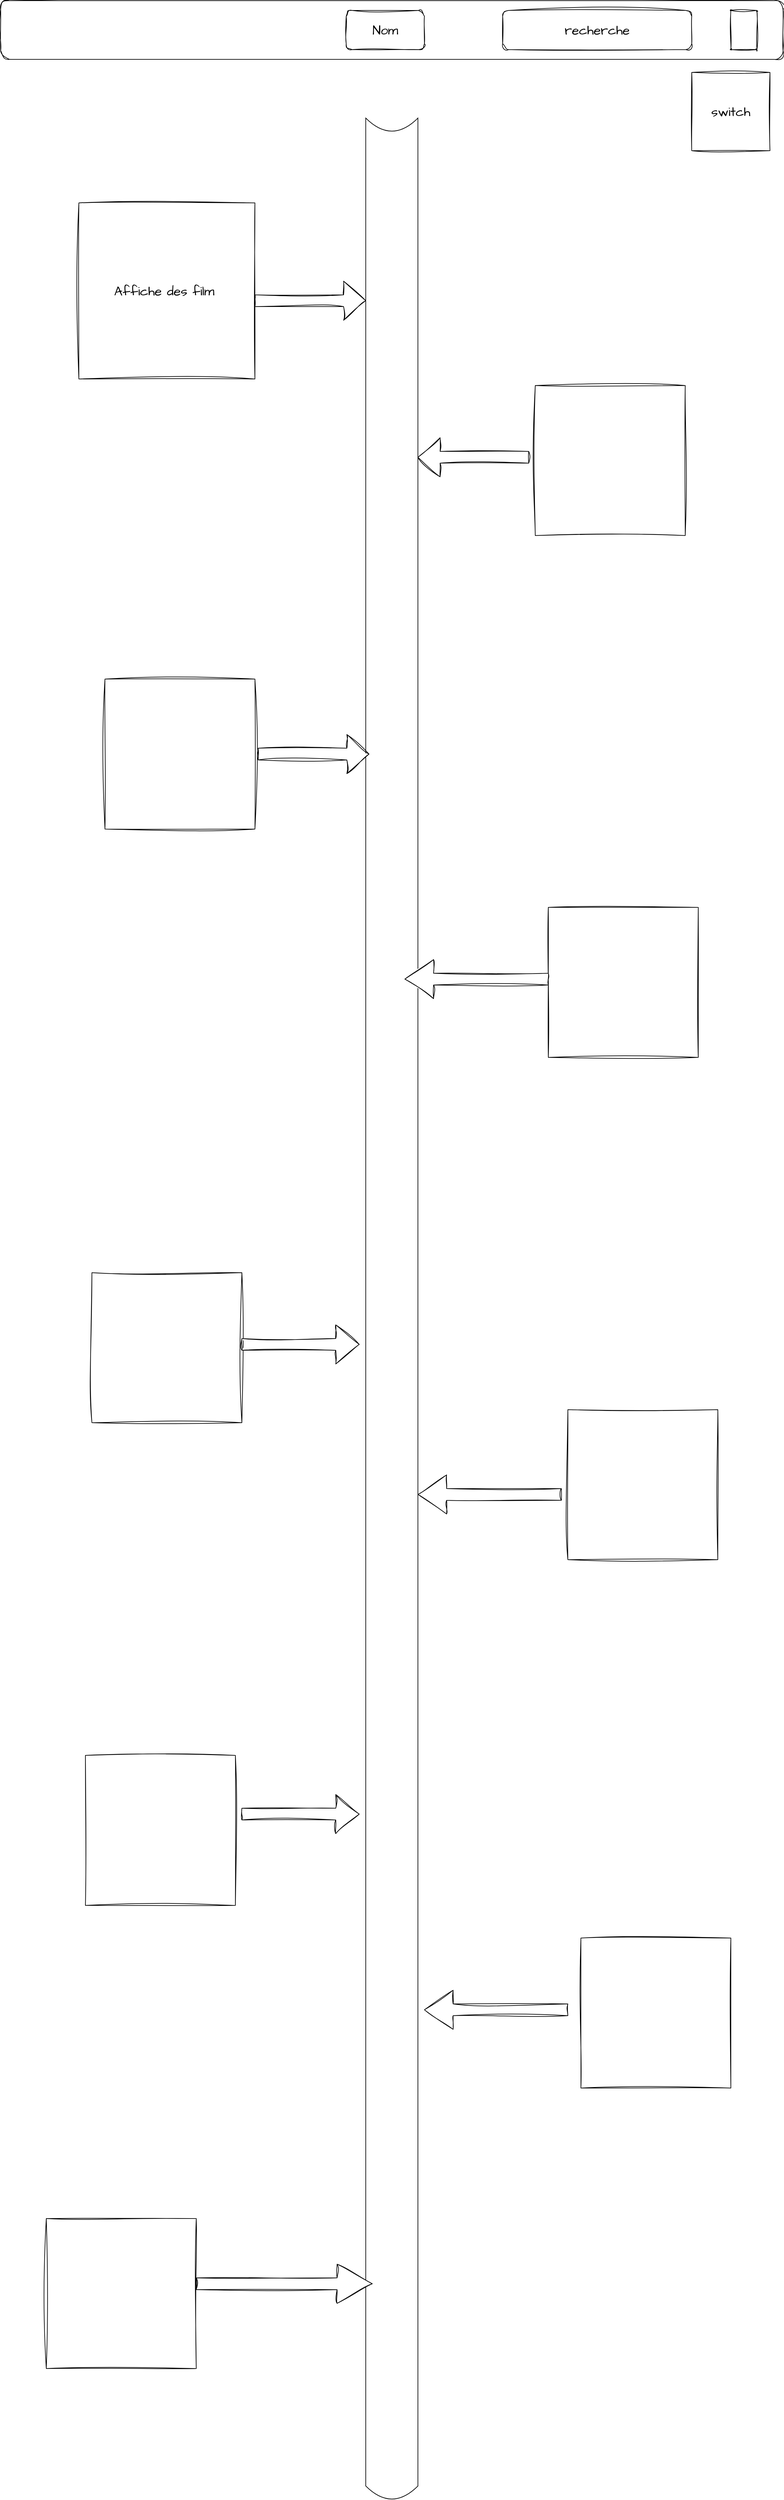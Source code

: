 <mxfile>
    <diagram id="sDyczha0lQZ2tzEou0Na" name="Timeline - Ordre chrono">
        <mxGraphModel dx="3040" dy="2250" grid="1" gridSize="10" guides="1" tooltips="1" connect="1" arrows="1" fold="1" page="1" pageScale="1" pageWidth="1200" pageHeight="1920" math="0" shadow="0">
            <root>
                <mxCell id="0"/>
                <mxCell id="1" parent="0"/>
                <mxCell id="2" value="" style="rounded=1;whiteSpace=wrap;html=1;sketch=1;hachureGap=4;jiggle=2;curveFitting=1;fontFamily=Architects Daughter;fontSource=https%3A%2F%2Ffonts.googleapis.com%2Fcss%3Ffamily%3DArchitects%2BDaughter;fontSize=20;" vertex="1" parent="1">
                    <mxGeometry width="1200" height="90" as="geometry"/>
                </mxCell>
                <mxCell id="3" value="Nom" style="rounded=1;whiteSpace=wrap;html=1;sketch=1;hachureGap=4;jiggle=2;curveFitting=1;fontFamily=Architects Daughter;fontSource=https%3A%2F%2Ffonts.googleapis.com%2Fcss%3Ffamily%3DArchitects%2BDaughter;fontSize=20;" vertex="1" parent="1">
                    <mxGeometry x="530" y="15" width="120" height="60" as="geometry"/>
                </mxCell>
                <mxCell id="1iIKKTT5gqxyx6XYphzS-4" value="" style="rounded=1;whiteSpace=wrap;html=1;sketch=1;hachureGap=4;jiggle=2;curveFitting=1;fontFamily=Architects Daughter;fontSource=https%3A%2F%2Ffonts.googleapis.com%2Fcss%3Ffamily%3DArchitects%2BDaughter;fontSize=20;arcSize=0;" vertex="1" parent="1">
                    <mxGeometry x="1120" y="15" width="40" height="60" as="geometry"/>
                </mxCell>
                <mxCell id="1iIKKTT5gqxyx6XYphzS-7" value="recherche" style="rounded=1;whiteSpace=wrap;html=1;sketch=1;hachureGap=4;jiggle=2;curveFitting=1;fontFamily=Architects Daughter;fontSource=https%3A%2F%2Ffonts.googleapis.com%2Fcss%3Ffamily%3DArchitects%2BDaughter;fontSize=20;" vertex="1" parent="1">
                    <mxGeometry x="770" y="15" width="290" height="60" as="geometry"/>
                </mxCell>
                <mxCell id="1iIKKTT5gqxyx6XYphzS-8" value="switch" style="rounded=0;whiteSpace=wrap;html=1;sketch=1;hachureGap=4;jiggle=2;curveFitting=1;fontFamily=Architects Daughter;fontSource=https%3A%2F%2Ffonts.googleapis.com%2Fcss%3Ffamily%3DArchitects%2BDaughter;fontSize=20;" vertex="1" parent="1">
                    <mxGeometry x="1060" y="110" width="120" height="120" as="geometry"/>
                </mxCell>
                <mxCell id="Md4KJIWlp0gEgctjOKaQ-3" value="" style="shape=dataStorage;whiteSpace=wrap;html=1;fixedSize=1;direction=north;" vertex="1" parent="1">
                    <mxGeometry x="560" y="180" width="80" height="3650" as="geometry"/>
                </mxCell>
                <mxCell id="Antt_5E5nFwz9R9sPVTb-5" value="Affiche des film&amp;nbsp;" style="whiteSpace=wrap;html=1;aspect=fixed;sketch=1;hachureGap=4;jiggle=2;curveFitting=1;fontFamily=Architects Daughter;fontSource=https%3A%2F%2Ffonts.googleapis.com%2Fcss%3Ffamily%3DArchitects%2BDaughter;fontSize=20;" vertex="1" parent="1">
                    <mxGeometry x="120" y="310" width="270" height="270" as="geometry"/>
                </mxCell>
                <mxCell id="Antt_5E5nFwz9R9sPVTb-7" value="" style="whiteSpace=wrap;html=1;aspect=fixed;sketch=1;hachureGap=4;jiggle=2;curveFitting=1;fontFamily=Architects Daughter;fontSource=https%3A%2F%2Ffonts.googleapis.com%2Fcss%3Ffamily%3DArchitects%2BDaughter;fontSize=20;" vertex="1" parent="1">
                    <mxGeometry x="820" y="590" width="230" height="230" as="geometry"/>
                </mxCell>
                <mxCell id="Antt_5E5nFwz9R9sPVTb-10" value="" style="whiteSpace=wrap;html=1;aspect=fixed;sketch=1;hachureGap=4;jiggle=2;curveFitting=1;fontFamily=Architects Daughter;fontSource=https%3A%2F%2Ffonts.googleapis.com%2Fcss%3Ffamily%3DArchitects%2BDaughter;fontSize=20;" vertex="1" parent="1">
                    <mxGeometry x="840" y="1390" width="230" height="230" as="geometry"/>
                </mxCell>
                <mxCell id="Antt_5E5nFwz9R9sPVTb-12" value="" style="whiteSpace=wrap;html=1;aspect=fixed;sketch=1;hachureGap=4;jiggle=2;curveFitting=1;fontFamily=Architects Daughter;fontSource=https%3A%2F%2Ffonts.googleapis.com%2Fcss%3Ffamily%3DArchitects%2BDaughter;fontSize=20;" vertex="1" parent="1">
                    <mxGeometry x="870" y="2160" width="230" height="230" as="geometry"/>
                </mxCell>
                <mxCell id="Antt_5E5nFwz9R9sPVTb-13" value="" style="whiteSpace=wrap;html=1;aspect=fixed;sketch=1;hachureGap=4;jiggle=2;curveFitting=1;fontFamily=Architects Daughter;fontSource=https%3A%2F%2Ffonts.googleapis.com%2Fcss%3Ffamily%3DArchitects%2BDaughter;fontSize=20;" vertex="1" parent="1">
                    <mxGeometry x="160" y="1040" width="230" height="230" as="geometry"/>
                </mxCell>
                <mxCell id="Antt_5E5nFwz9R9sPVTb-14" value="" style="whiteSpace=wrap;html=1;aspect=fixed;sketch=1;hachureGap=4;jiggle=2;curveFitting=1;fontFamily=Architects Daughter;fontSource=https%3A%2F%2Ffonts.googleapis.com%2Fcss%3Ffamily%3DArchitects%2BDaughter;fontSize=20;" vertex="1" parent="1">
                    <mxGeometry x="130" y="2690" width="230" height="230" as="geometry"/>
                </mxCell>
                <mxCell id="Antt_5E5nFwz9R9sPVTb-15" value="" style="whiteSpace=wrap;html=1;aspect=fixed;sketch=1;hachureGap=4;jiggle=2;curveFitting=1;fontFamily=Architects Daughter;fontSource=https%3A%2F%2Ffonts.googleapis.com%2Fcss%3Ffamily%3DArchitects%2BDaughter;fontSize=20;" vertex="1" parent="1">
                    <mxGeometry x="140" y="1950" width="230" height="230" as="geometry"/>
                </mxCell>
                <mxCell id="jZtWSz5uRK6Kg4TnR6gs-3" value="" style="whiteSpace=wrap;html=1;aspect=fixed;sketch=1;hachureGap=4;jiggle=2;curveFitting=1;fontFamily=Architects Daughter;fontSource=https%3A%2F%2Ffonts.googleapis.com%2Fcss%3Ffamily%3DArchitects%2BDaughter;fontSize=20;" vertex="1" parent="1">
                    <mxGeometry x="70" y="3400" width="230" height="230" as="geometry"/>
                </mxCell>
                <mxCell id="jZtWSz5uRK6Kg4TnR6gs-4" value="" style="whiteSpace=wrap;html=1;aspect=fixed;sketch=1;hachureGap=4;jiggle=2;curveFitting=1;fontFamily=Architects Daughter;fontSource=https%3A%2F%2Ffonts.googleapis.com%2Fcss%3Ffamily%3DArchitects%2BDaughter;fontSize=20;" vertex="1" parent="1">
                    <mxGeometry x="890" y="2970" width="230" height="230" as="geometry"/>
                </mxCell>
                <mxCell id="XGdMj6bcEt2T3c501uxi-5" value="" style="shape=singleArrow;whiteSpace=wrap;html=1;sketch=1;hachureGap=4;jiggle=2;curveFitting=1;fontFamily=Architects Daughter;fontSource=https%3A%2F%2Ffonts.googleapis.com%2Fcss%3Ffamily%3DArchitects%2BDaughter;fontSize=20;" vertex="1" parent="1">
                    <mxGeometry x="390" y="430" width="170" height="60" as="geometry"/>
                </mxCell>
                <mxCell id="XGdMj6bcEt2T3c501uxi-6" value="" style="shape=singleArrow;whiteSpace=wrap;html=1;sketch=1;hachureGap=4;jiggle=2;curveFitting=1;fontFamily=Architects Daughter;fontSource=https%3A%2F%2Ffonts.googleapis.com%2Fcss%3Ffamily%3DArchitects%2BDaughter;fontSize=20;rotation=-180;" vertex="1" parent="1">
                    <mxGeometry x="640" y="670" width="170" height="60" as="geometry"/>
                </mxCell>
                <mxCell id="XGdMj6bcEt2T3c501uxi-7" value="" style="shape=singleArrow;whiteSpace=wrap;html=1;sketch=1;hachureGap=4;jiggle=2;curveFitting=1;fontFamily=Architects Daughter;fontSource=https%3A%2F%2Ffonts.googleapis.com%2Fcss%3Ffamily%3DArchitects%2BDaughter;fontSize=20;" vertex="1" parent="1">
                    <mxGeometry x="395" y="1125" width="170" height="60" as="geometry"/>
                </mxCell>
                <mxCell id="XGdMj6bcEt2T3c501uxi-8" value="" style="shape=singleArrow;whiteSpace=wrap;html=1;sketch=1;hachureGap=4;jiggle=2;curveFitting=1;fontFamily=Architects Daughter;fontSource=https%3A%2F%2Ffonts.googleapis.com%2Fcss%3Ffamily%3DArchitects%2BDaughter;fontSize=20;rotation=-180;" vertex="1" parent="1">
                    <mxGeometry x="620" y="1470" width="220" height="60" as="geometry"/>
                </mxCell>
                <mxCell id="XGdMj6bcEt2T3c501uxi-9" value="" style="shape=singleArrow;whiteSpace=wrap;html=1;sketch=1;hachureGap=4;jiggle=2;curveFitting=1;fontFamily=Architects Daughter;fontSource=https%3A%2F%2Ffonts.googleapis.com%2Fcss%3Ffamily%3DArchitects%2BDaughter;fontSize=20;" vertex="1" parent="1">
                    <mxGeometry x="370" y="2030" width="180" height="60" as="geometry"/>
                </mxCell>
                <mxCell id="XGdMj6bcEt2T3c501uxi-10" value="" style="shape=singleArrow;whiteSpace=wrap;html=1;sketch=1;hachureGap=4;jiggle=2;curveFitting=1;fontFamily=Architects Daughter;fontSource=https%3A%2F%2Ffonts.googleapis.com%2Fcss%3Ffamily%3DArchitects%2BDaughter;fontSize=20;rotation=-180;" vertex="1" parent="1">
                    <mxGeometry x="640" y="2260" width="220" height="60" as="geometry"/>
                </mxCell>
                <mxCell id="XGdMj6bcEt2T3c501uxi-11" value="" style="shape=singleArrow;whiteSpace=wrap;html=1;sketch=1;hachureGap=4;jiggle=2;curveFitting=1;fontFamily=Architects Daughter;fontSource=https%3A%2F%2Ffonts.googleapis.com%2Fcss%3Ffamily%3DArchitects%2BDaughter;fontSize=20;" vertex="1" parent="1">
                    <mxGeometry x="370" y="2750" width="180" height="60" as="geometry"/>
                </mxCell>
                <mxCell id="XGdMj6bcEt2T3c501uxi-12" value="" style="shape=singleArrow;whiteSpace=wrap;html=1;sketch=1;hachureGap=4;jiggle=2;curveFitting=1;fontFamily=Architects Daughter;fontSource=https%3A%2F%2Ffonts.googleapis.com%2Fcss%3Ffamily%3DArchitects%2BDaughter;fontSize=20;rotation=-180;" vertex="1" parent="1">
                    <mxGeometry x="650" y="3050" width="220" height="60" as="geometry"/>
                </mxCell>
                <mxCell id="XGdMj6bcEt2T3c501uxi-13" value="" style="shape=singleArrow;whiteSpace=wrap;html=1;sketch=1;hachureGap=4;jiggle=2;curveFitting=1;fontFamily=Architects Daughter;fontSource=https%3A%2F%2Ffonts.googleapis.com%2Fcss%3Ffamily%3DArchitects%2BDaughter;fontSize=20;" vertex="1" parent="1">
                    <mxGeometry x="300" y="3470" width="270" height="60" as="geometry"/>
                </mxCell>
            </root>
        </mxGraphModel>
    </diagram>
    <diagram id="l8ZdtxiVDVOwNnO70-9N" name="Timeline - Ordre sortie">
        <mxGraphModel dx="2908" dy="1500" grid="1" gridSize="10" guides="1" tooltips="1" connect="1" arrows="1" fold="1" page="1" pageScale="1" pageWidth="1200" pageHeight="1920" math="0" shadow="0">
            <root>
                <mxCell id="0"/>
                <mxCell id="1" parent="0"/>
                <mxCell id="AWvKtTXzbnUWouucT4cC-1" value="" style="rounded=1;whiteSpace=wrap;html=1;sketch=1;hachureGap=4;jiggle=2;curveFitting=1;fontFamily=Architects Daughter;fontSource=https%3A%2F%2Ffonts.googleapis.com%2Fcss%3Ffamily%3DArchitects%2BDaughter;fontSize=20;" vertex="1" parent="1">
                    <mxGeometry width="1200" height="90" as="geometry"/>
                </mxCell>
                <mxCell id="AWvKtTXzbnUWouucT4cC-2" value="Nom" style="rounded=1;whiteSpace=wrap;html=1;sketch=1;hachureGap=4;jiggle=2;curveFitting=1;fontFamily=Architects Daughter;fontSource=https%3A%2F%2Ffonts.googleapis.com%2Fcss%3Ffamily%3DArchitects%2BDaughter;fontSize=20;" vertex="1" parent="1">
                    <mxGeometry x="530" y="15" width="120" height="60" as="geometry"/>
                </mxCell>
                <mxCell id="AWvKtTXzbnUWouucT4cC-3" value="" style="rounded=1;whiteSpace=wrap;html=1;sketch=1;hachureGap=4;jiggle=2;curveFitting=1;fontFamily=Architects Daughter;fontSource=https%3A%2F%2Ffonts.googleapis.com%2Fcss%3Ffamily%3DArchitects%2BDaughter;fontSize=20;arcSize=0;" vertex="1" parent="1">
                    <mxGeometry x="1120" y="15" width="40" height="60" as="geometry"/>
                </mxCell>
                <mxCell id="AWvKtTXzbnUWouucT4cC-4" value="recheche" style="rounded=1;whiteSpace=wrap;html=1;sketch=1;hachureGap=4;jiggle=2;curveFitting=1;fontFamily=Architects Daughter;fontSource=https%3A%2F%2Ffonts.googleapis.com%2Fcss%3Ffamily%3DArchitects%2BDaughter;fontSize=20;" vertex="1" parent="1">
                    <mxGeometry x="770" y="15" width="290" height="60" as="geometry"/>
                </mxCell>
                <mxCell id="hpzFHur37fmYpWP_pvtI-77" value="" style="group" vertex="1" connectable="0" parent="1">
                    <mxGeometry y="740" width="1275" height="610" as="geometry"/>
                </mxCell>
                <mxCell id="hpzFHur37fmYpWP_pvtI-78" value="" style="rounded=1;whiteSpace=wrap;html=1;container=1;" vertex="1" parent="hpzFHur37fmYpWP_pvtI-77">
                    <mxGeometry width="1190" height="610" as="geometry"/>
                </mxCell>
                <mxCell id="hpzFHur37fmYpWP_pvtI-79" value="" style="rounded=0;whiteSpace=wrap;html=1;rotation=90;" vertex="1" parent="hpzFHur37fmYpWP_pvtI-78">
                    <mxGeometry x="850" y="150" width="120" height="75" as="geometry"/>
                </mxCell>
                <mxCell id="hpzFHur37fmYpWP_pvtI-80" value="switch" style="rounded=0;whiteSpace=wrap;html=1;sketch=1;hachureGap=4;jiggle=2;curveFitting=1;fontFamily=Architects Daughter;fontSource=https%3A%2F%2Ffonts.googleapis.com%2Fcss%3Ffamily%3DArchitects%2BDaughter;fontSize=20;" vertex="1" parent="hpzFHur37fmYpWP_pvtI-77">
                    <mxGeometry x="1010" y="50" width="120" height="120" as="geometry"/>
                </mxCell>
                <mxCell id="hpzFHur37fmYpWP_pvtI-81" value="" style="edgeStyle=none;html=1;" edge="1" parent="hpzFHur37fmYpWP_pvtI-77" source="hpzFHur37fmYpWP_pvtI-86">
                    <mxGeometry relative="1" as="geometry">
                        <mxPoint x="477.5" y="390" as="targetPoint"/>
                    </mxGeometry>
                </mxCell>
                <mxCell id="hpzFHur37fmYpWP_pvtI-82" value="" style="group" connectable="0" vertex="1" parent="hpzFHur37fmYpWP_pvtI-77">
                    <mxGeometry x="120" y="105" width="1155" height="460" as="geometry"/>
                </mxCell>
                <mxCell id="hpzFHur37fmYpWP_pvtI-83" value="" style="shape=singleArrow;whiteSpace=wrap;html=1;arrowWidth=0.167;arrowSize=0.076;" vertex="1" parent="hpzFHur37fmYpWP_pvtI-82">
                    <mxGeometry y="225" width="1155" height="60" as="geometry"/>
                </mxCell>
                <mxCell id="hpzFHur37fmYpWP_pvtI-84" value="" style="rounded=0;whiteSpace=wrap;html=1;rotation=90;" vertex="1" parent="hpzFHur37fmYpWP_pvtI-82">
                    <mxGeometry x="50" y="30" width="135" height="75" as="geometry"/>
                </mxCell>
                <mxCell id="hpzFHur37fmYpWP_pvtI-85" value="" style="rounded=0;whiteSpace=wrap;html=1;rotation=90;" vertex="1" parent="hpzFHur37fmYpWP_pvtI-82">
                    <mxGeometry x="230" y="55" width="135" height="75" as="geometry"/>
                </mxCell>
                <mxCell id="hpzFHur37fmYpWP_pvtI-86" value="" style="rounded=0;whiteSpace=wrap;html=1;rotation=90;" vertex="1" parent="hpzFHur37fmYpWP_pvtI-82">
                    <mxGeometry x="290" y="335" width="135" height="75" as="geometry"/>
                </mxCell>
                <mxCell id="hpzFHur37fmYpWP_pvtI-87" value="" style="rounded=0;whiteSpace=wrap;html=1;rotation=90;" vertex="1" parent="hpzFHur37fmYpWP_pvtI-82">
                    <mxGeometry x="100" y="355" width="135" height="75" as="geometry"/>
                </mxCell>
                <mxCell id="hpzFHur37fmYpWP_pvtI-88" value="" style="rounded=0;whiteSpace=wrap;html=1;rotation=90;" vertex="1" parent="hpzFHur37fmYpWP_pvtI-82">
                    <mxGeometry x="395" y="65" width="135" height="75" as="geometry"/>
                </mxCell>
                <mxCell id="hpzFHur37fmYpWP_pvtI-89" value="" style="rounded=0;whiteSpace=wrap;html=1;rotation=90;" vertex="1" parent="hpzFHur37fmYpWP_pvtI-82">
                    <mxGeometry x="470" y="335" width="135" height="75" as="geometry"/>
                </mxCell>
                <mxCell id="hpzFHur37fmYpWP_pvtI-90" value="" style="rounded=0;whiteSpace=wrap;html=1;rotation=90;" vertex="1" parent="hpzFHur37fmYpWP_pvtI-82">
                    <mxGeometry x="560" y="30" width="135" height="75" as="geometry"/>
                </mxCell>
                <mxCell id="hpzFHur37fmYpWP_pvtI-91" value="" style="rounded=0;whiteSpace=wrap;html=1;rotation=90;" vertex="1" parent="hpzFHur37fmYpWP_pvtI-82">
                    <mxGeometry x="630" y="335" width="135" height="75" as="geometry"/>
                </mxCell>
                <mxCell id="hpzFHur37fmYpWP_pvtI-92" value="" style="rounded=0;whiteSpace=wrap;html=1;rotation=90;" vertex="1" parent="hpzFHur37fmYpWP_pvtI-82">
                    <mxGeometry x="790" y="325" width="135" height="75" as="geometry"/>
                </mxCell>
                <mxCell id="hpzFHur37fmYpWP_pvtI-93" value="" style="endArrow=none;html=1;exitX=0.395;exitY=0.462;exitDx=0;exitDy=0;exitPerimeter=0;" edge="1" parent="hpzFHur37fmYpWP_pvtI-82" source="hpzFHur37fmYpWP_pvtI-83" target="hpzFHur37fmYpWP_pvtI-88">
                    <mxGeometry width="50" height="50" relative="1" as="geometry">
                        <mxPoint x="580" y="285" as="sourcePoint"/>
                        <mxPoint x="630" y="235" as="targetPoint"/>
                    </mxGeometry>
                </mxCell>
                <mxCell id="hpzFHur37fmYpWP_pvtI-94" value="" style="endArrow=none;html=1;entryX=1;entryY=0.5;entryDx=0;entryDy=0;exitX=0.143;exitY=0.462;exitDx=0;exitDy=0;exitPerimeter=0;" edge="1" parent="hpzFHur37fmYpWP_pvtI-82" source="hpzFHur37fmYpWP_pvtI-83" target="hpzFHur37fmYpWP_pvtI-84">
                    <mxGeometry width="50" height="50" relative="1" as="geometry">
                        <mxPoint x="580" y="285" as="sourcePoint"/>
                        <mxPoint x="630" y="235" as="targetPoint"/>
                    </mxGeometry>
                </mxCell>
                <mxCell id="hpzFHur37fmYpWP_pvtI-95" value="" style="endArrow=none;html=1;exitX=0;exitY=0.5;exitDx=0;exitDy=0;entryX=0.183;entryY=0.583;entryDx=0;entryDy=0;entryPerimeter=0;" edge="1" parent="hpzFHur37fmYpWP_pvtI-82" source="hpzFHur37fmYpWP_pvtI-87" target="hpzFHur37fmYpWP_pvtI-83">
                    <mxGeometry width="50" height="50" relative="1" as="geometry">
                        <mxPoint x="580" y="285" as="sourcePoint"/>
                        <mxPoint x="630" y="235" as="targetPoint"/>
                    </mxGeometry>
                </mxCell>
                <mxCell id="hpzFHur37fmYpWP_pvtI-96" value="" style="endArrow=none;html=1;exitX=1;exitY=0.5;exitDx=0;exitDy=0;entryX=0.268;entryY=0.371;entryDx=0;entryDy=0;entryPerimeter=0;" edge="1" parent="hpzFHur37fmYpWP_pvtI-82" source="hpzFHur37fmYpWP_pvtI-85" target="hpzFHur37fmYpWP_pvtI-83">
                    <mxGeometry width="50" height="50" relative="1" as="geometry">
                        <mxPoint x="580" y="285" as="sourcePoint"/>
                        <mxPoint x="630" y="235" as="targetPoint"/>
                    </mxGeometry>
                </mxCell>
                <mxCell id="hpzFHur37fmYpWP_pvtI-97" value="" style="endArrow=none;html=1;exitX=0;exitY=0.5;exitDx=0;exitDy=0;entryX=0.32;entryY=0.583;entryDx=0;entryDy=0;entryPerimeter=0;" edge="1" parent="hpzFHur37fmYpWP_pvtI-82" source="hpzFHur37fmYpWP_pvtI-86" target="hpzFHur37fmYpWP_pvtI-83">
                    <mxGeometry width="50" height="50" relative="1" as="geometry">
                        <mxPoint x="580" y="285" as="sourcePoint"/>
                        <mxPoint x="630" y="235" as="targetPoint"/>
                    </mxGeometry>
                </mxCell>
                <mxCell id="hpzFHur37fmYpWP_pvtI-98" value="" style="endArrow=none;html=1;exitX=0;exitY=0.5;exitDx=0;exitDy=0;entryX=0.484;entryY=0.553;entryDx=0;entryDy=0;entryPerimeter=0;" edge="1" parent="hpzFHur37fmYpWP_pvtI-82" source="hpzFHur37fmYpWP_pvtI-89" target="hpzFHur37fmYpWP_pvtI-83">
                    <mxGeometry width="50" height="50" relative="1" as="geometry">
                        <mxPoint x="580" y="285" as="sourcePoint"/>
                        <mxPoint x="630" y="235" as="targetPoint"/>
                    </mxGeometry>
                </mxCell>
                <mxCell id="hpzFHur37fmYpWP_pvtI-99" value="" style="endArrow=none;html=1;entryX=1;entryY=0.5;entryDx=0;entryDy=0;exitX=0.545;exitY=0.371;exitDx=0;exitDy=0;exitPerimeter=0;" edge="1" parent="hpzFHur37fmYpWP_pvtI-82" source="hpzFHur37fmYpWP_pvtI-83" target="hpzFHur37fmYpWP_pvtI-90">
                    <mxGeometry width="50" height="50" relative="1" as="geometry">
                        <mxPoint x="580" y="285" as="sourcePoint"/>
                        <mxPoint x="630" y="235" as="targetPoint"/>
                    </mxGeometry>
                </mxCell>
                <mxCell id="hpzFHur37fmYpWP_pvtI-100" value="" style="endArrow=none;html=1;exitX=0;exitY=0.5;exitDx=0;exitDy=0;entryX=0.592;entryY=0.583;entryDx=0;entryDy=0;entryPerimeter=0;" edge="1" parent="hpzFHur37fmYpWP_pvtI-82" source="hpzFHur37fmYpWP_pvtI-91" target="hpzFHur37fmYpWP_pvtI-83">
                    <mxGeometry width="50" height="50" relative="1" as="geometry">
                        <mxPoint x="580" y="285" as="sourcePoint"/>
                        <mxPoint x="690" y="275" as="targetPoint"/>
                    </mxGeometry>
                </mxCell>
                <mxCell id="hpzFHur37fmYpWP_pvtI-101" value="" style="endArrow=none;html=1;entryX=0;entryY=0.5;entryDx=0;entryDy=0;exitX=0.729;exitY=0.583;exitDx=0;exitDy=0;exitPerimeter=0;" edge="1" parent="hpzFHur37fmYpWP_pvtI-82" source="hpzFHur37fmYpWP_pvtI-83" target="hpzFHur37fmYpWP_pvtI-92">
                    <mxGeometry width="50" height="50" relative="1" as="geometry">
                        <mxPoint x="580" y="285" as="sourcePoint"/>
                        <mxPoint x="630" y="235" as="targetPoint"/>
                    </mxGeometry>
                </mxCell>
                <mxCell id="hpzFHur37fmYpWP_pvtI-102" value="" style="endArrow=none;html=1;entryX=1;entryY=0.5;entryDx=0;entryDy=0;" edge="1" parent="hpzFHur37fmYpWP_pvtI-82" target="hpzFHur37fmYpWP_pvtI-79">
                    <mxGeometry width="50" height="50" relative="1" as="geometry">
                        <mxPoint x="766" y="245" as="sourcePoint"/>
                        <mxPoint x="630" y="235" as="targetPoint"/>
                    </mxGeometry>
                </mxCell>
                <mxCell id="hpzFHur37fmYpWP_pvtI-234" value="pahse 2&amp;nbsp;" style="rounded=1;whiteSpace=wrap;html=1;sketch=1;hachureGap=4;jiggle=2;curveFitting=1;fontFamily=Architects Daughter;fontSource=https%3A%2F%2Ffonts.googleapis.com%2Fcss%3Ffamily%3DArchitects%2BDaughter;fontSize=20;" vertex="1" parent="hpzFHur37fmYpWP_pvtI-77">
                    <mxGeometry x="374" y="30" width="452.5" height="60" as="geometry"/>
                </mxCell>
                <mxCell id="hpzFHur37fmYpWP_pvtI-103" value="" style="group" vertex="1" connectable="0" parent="1">
                    <mxGeometry x="-10" y="1350" width="1275" height="610" as="geometry"/>
                </mxCell>
                <mxCell id="hpzFHur37fmYpWP_pvtI-104" value="" style="rounded=1;whiteSpace=wrap;html=1;container=1;" vertex="1" parent="hpzFHur37fmYpWP_pvtI-103">
                    <mxGeometry width="1190" height="610" as="geometry"/>
                </mxCell>
                <mxCell id="hpzFHur37fmYpWP_pvtI-105" value="" style="rounded=0;whiteSpace=wrap;html=1;rotation=90;" vertex="1" parent="hpzFHur37fmYpWP_pvtI-104">
                    <mxGeometry x="850" y="150" width="120" height="75" as="geometry"/>
                </mxCell>
                <mxCell id="hpzFHur37fmYpWP_pvtI-236" value="PHASE 3" style="rounded=1;whiteSpace=wrap;html=1;sketch=1;hachureGap=4;jiggle=2;curveFitting=1;fontFamily=Architects Daughter;fontSource=https%3A%2F%2Ffonts.googleapis.com%2Fcss%3Ffamily%3DArchitects%2BDaughter;fontSize=20;" vertex="1" parent="hpzFHur37fmYpWP_pvtI-104">
                    <mxGeometry x="362.5" y="30" width="452.5" height="60" as="geometry"/>
                </mxCell>
                <mxCell id="hpzFHur37fmYpWP_pvtI-106" value="switch" style="rounded=0;whiteSpace=wrap;html=1;sketch=1;hachureGap=4;jiggle=2;curveFitting=1;fontFamily=Architects Daughter;fontSource=https%3A%2F%2Ffonts.googleapis.com%2Fcss%3Ffamily%3DArchitects%2BDaughter;fontSize=20;" vertex="1" parent="hpzFHur37fmYpWP_pvtI-103">
                    <mxGeometry x="1010" y="50" width="120" height="120" as="geometry"/>
                </mxCell>
                <mxCell id="hpzFHur37fmYpWP_pvtI-107" value="" style="edgeStyle=none;html=1;" edge="1" parent="hpzFHur37fmYpWP_pvtI-103" source="hpzFHur37fmYpWP_pvtI-112">
                    <mxGeometry relative="1" as="geometry">
                        <mxPoint x="477.5" y="390" as="targetPoint"/>
                    </mxGeometry>
                </mxCell>
                <mxCell id="hpzFHur37fmYpWP_pvtI-108" value="" style="group" connectable="0" vertex="1" parent="hpzFHur37fmYpWP_pvtI-103">
                    <mxGeometry x="120" y="105" width="1155" height="460" as="geometry"/>
                </mxCell>
                <mxCell id="hpzFHur37fmYpWP_pvtI-109" value="" style="shape=singleArrow;whiteSpace=wrap;html=1;arrowWidth=0.167;arrowSize=0.076;" vertex="1" parent="hpzFHur37fmYpWP_pvtI-108">
                    <mxGeometry y="225" width="1155" height="60" as="geometry"/>
                </mxCell>
                <mxCell id="hpzFHur37fmYpWP_pvtI-110" value="" style="rounded=0;whiteSpace=wrap;html=1;rotation=90;" vertex="1" parent="hpzFHur37fmYpWP_pvtI-108">
                    <mxGeometry x="50" y="30" width="135" height="75" as="geometry"/>
                </mxCell>
                <mxCell id="hpzFHur37fmYpWP_pvtI-111" value="" style="rounded=0;whiteSpace=wrap;html=1;rotation=90;" vertex="1" parent="hpzFHur37fmYpWP_pvtI-108">
                    <mxGeometry x="230" y="55" width="135" height="75" as="geometry"/>
                </mxCell>
                <mxCell id="hpzFHur37fmYpWP_pvtI-112" value="" style="rounded=0;whiteSpace=wrap;html=1;rotation=90;" vertex="1" parent="hpzFHur37fmYpWP_pvtI-108">
                    <mxGeometry x="290" y="335" width="135" height="75" as="geometry"/>
                </mxCell>
                <mxCell id="hpzFHur37fmYpWP_pvtI-113" value="" style="rounded=0;whiteSpace=wrap;html=1;rotation=90;" vertex="1" parent="hpzFHur37fmYpWP_pvtI-108">
                    <mxGeometry x="100" y="355" width="135" height="75" as="geometry"/>
                </mxCell>
                <mxCell id="hpzFHur37fmYpWP_pvtI-114" value="" style="rounded=0;whiteSpace=wrap;html=1;rotation=90;" vertex="1" parent="hpzFHur37fmYpWP_pvtI-108">
                    <mxGeometry x="395" y="65" width="135" height="75" as="geometry"/>
                </mxCell>
                <mxCell id="hpzFHur37fmYpWP_pvtI-115" value="" style="rounded=0;whiteSpace=wrap;html=1;rotation=90;" vertex="1" parent="hpzFHur37fmYpWP_pvtI-108">
                    <mxGeometry x="470" y="335" width="135" height="75" as="geometry"/>
                </mxCell>
                <mxCell id="hpzFHur37fmYpWP_pvtI-116" value="" style="rounded=0;whiteSpace=wrap;html=1;rotation=90;" vertex="1" parent="hpzFHur37fmYpWP_pvtI-108">
                    <mxGeometry x="560" y="30" width="135" height="75" as="geometry"/>
                </mxCell>
                <mxCell id="hpzFHur37fmYpWP_pvtI-117" value="" style="rounded=0;whiteSpace=wrap;html=1;rotation=90;" vertex="1" parent="hpzFHur37fmYpWP_pvtI-108">
                    <mxGeometry x="630" y="335" width="135" height="75" as="geometry"/>
                </mxCell>
                <mxCell id="hpzFHur37fmYpWP_pvtI-118" value="" style="rounded=0;whiteSpace=wrap;html=1;rotation=90;" vertex="1" parent="hpzFHur37fmYpWP_pvtI-108">
                    <mxGeometry x="790" y="325" width="135" height="75" as="geometry"/>
                </mxCell>
                <mxCell id="hpzFHur37fmYpWP_pvtI-119" value="" style="endArrow=none;html=1;exitX=0.395;exitY=0.462;exitDx=0;exitDy=0;exitPerimeter=0;" edge="1" parent="hpzFHur37fmYpWP_pvtI-108" source="hpzFHur37fmYpWP_pvtI-109" target="hpzFHur37fmYpWP_pvtI-114">
                    <mxGeometry width="50" height="50" relative="1" as="geometry">
                        <mxPoint x="580" y="285" as="sourcePoint"/>
                        <mxPoint x="630" y="235" as="targetPoint"/>
                    </mxGeometry>
                </mxCell>
                <mxCell id="hpzFHur37fmYpWP_pvtI-120" value="" style="endArrow=none;html=1;entryX=1;entryY=0.5;entryDx=0;entryDy=0;exitX=0.143;exitY=0.462;exitDx=0;exitDy=0;exitPerimeter=0;" edge="1" parent="hpzFHur37fmYpWP_pvtI-108" source="hpzFHur37fmYpWP_pvtI-109" target="hpzFHur37fmYpWP_pvtI-110">
                    <mxGeometry width="50" height="50" relative="1" as="geometry">
                        <mxPoint x="580" y="285" as="sourcePoint"/>
                        <mxPoint x="630" y="235" as="targetPoint"/>
                    </mxGeometry>
                </mxCell>
                <mxCell id="hpzFHur37fmYpWP_pvtI-121" value="" style="endArrow=none;html=1;exitX=0;exitY=0.5;exitDx=0;exitDy=0;entryX=0.183;entryY=0.583;entryDx=0;entryDy=0;entryPerimeter=0;" edge="1" parent="hpzFHur37fmYpWP_pvtI-108" source="hpzFHur37fmYpWP_pvtI-113" target="hpzFHur37fmYpWP_pvtI-109">
                    <mxGeometry width="50" height="50" relative="1" as="geometry">
                        <mxPoint x="580" y="285" as="sourcePoint"/>
                        <mxPoint x="630" y="235" as="targetPoint"/>
                    </mxGeometry>
                </mxCell>
                <mxCell id="hpzFHur37fmYpWP_pvtI-122" value="" style="endArrow=none;html=1;exitX=1;exitY=0.5;exitDx=0;exitDy=0;entryX=0.268;entryY=0.371;entryDx=0;entryDy=0;entryPerimeter=0;" edge="1" parent="hpzFHur37fmYpWP_pvtI-108" source="hpzFHur37fmYpWP_pvtI-111" target="hpzFHur37fmYpWP_pvtI-109">
                    <mxGeometry width="50" height="50" relative="1" as="geometry">
                        <mxPoint x="580" y="285" as="sourcePoint"/>
                        <mxPoint x="630" y="235" as="targetPoint"/>
                    </mxGeometry>
                </mxCell>
                <mxCell id="hpzFHur37fmYpWP_pvtI-123" value="" style="endArrow=none;html=1;exitX=0;exitY=0.5;exitDx=0;exitDy=0;entryX=0.32;entryY=0.583;entryDx=0;entryDy=0;entryPerimeter=0;" edge="1" parent="hpzFHur37fmYpWP_pvtI-108" source="hpzFHur37fmYpWP_pvtI-112" target="hpzFHur37fmYpWP_pvtI-109">
                    <mxGeometry width="50" height="50" relative="1" as="geometry">
                        <mxPoint x="580" y="285" as="sourcePoint"/>
                        <mxPoint x="630" y="235" as="targetPoint"/>
                    </mxGeometry>
                </mxCell>
                <mxCell id="hpzFHur37fmYpWP_pvtI-124" value="" style="endArrow=none;html=1;exitX=0;exitY=0.5;exitDx=0;exitDy=0;entryX=0.484;entryY=0.553;entryDx=0;entryDy=0;entryPerimeter=0;" edge="1" parent="hpzFHur37fmYpWP_pvtI-108" source="hpzFHur37fmYpWP_pvtI-115" target="hpzFHur37fmYpWP_pvtI-109">
                    <mxGeometry width="50" height="50" relative="1" as="geometry">
                        <mxPoint x="580" y="285" as="sourcePoint"/>
                        <mxPoint x="630" y="235" as="targetPoint"/>
                    </mxGeometry>
                </mxCell>
                <mxCell id="hpzFHur37fmYpWP_pvtI-125" value="" style="endArrow=none;html=1;entryX=1;entryY=0.5;entryDx=0;entryDy=0;exitX=0.545;exitY=0.371;exitDx=0;exitDy=0;exitPerimeter=0;" edge="1" parent="hpzFHur37fmYpWP_pvtI-108" source="hpzFHur37fmYpWP_pvtI-109" target="hpzFHur37fmYpWP_pvtI-116">
                    <mxGeometry width="50" height="50" relative="1" as="geometry">
                        <mxPoint x="580" y="285" as="sourcePoint"/>
                        <mxPoint x="630" y="235" as="targetPoint"/>
                    </mxGeometry>
                </mxCell>
                <mxCell id="hpzFHur37fmYpWP_pvtI-126" value="" style="endArrow=none;html=1;exitX=0;exitY=0.5;exitDx=0;exitDy=0;entryX=0.592;entryY=0.583;entryDx=0;entryDy=0;entryPerimeter=0;" edge="1" parent="hpzFHur37fmYpWP_pvtI-108" source="hpzFHur37fmYpWP_pvtI-117" target="hpzFHur37fmYpWP_pvtI-109">
                    <mxGeometry width="50" height="50" relative="1" as="geometry">
                        <mxPoint x="580" y="285" as="sourcePoint"/>
                        <mxPoint x="690" y="275" as="targetPoint"/>
                    </mxGeometry>
                </mxCell>
                <mxCell id="hpzFHur37fmYpWP_pvtI-127" value="" style="endArrow=none;html=1;entryX=0;entryY=0.5;entryDx=0;entryDy=0;exitX=0.729;exitY=0.583;exitDx=0;exitDy=0;exitPerimeter=0;" edge="1" parent="hpzFHur37fmYpWP_pvtI-108" source="hpzFHur37fmYpWP_pvtI-109" target="hpzFHur37fmYpWP_pvtI-118">
                    <mxGeometry width="50" height="50" relative="1" as="geometry">
                        <mxPoint x="580" y="285" as="sourcePoint"/>
                        <mxPoint x="630" y="235" as="targetPoint"/>
                    </mxGeometry>
                </mxCell>
                <mxCell id="hpzFHur37fmYpWP_pvtI-128" value="" style="endArrow=none;html=1;entryX=1;entryY=0.5;entryDx=0;entryDy=0;" edge="1" parent="hpzFHur37fmYpWP_pvtI-108" target="hpzFHur37fmYpWP_pvtI-105">
                    <mxGeometry width="50" height="50" relative="1" as="geometry">
                        <mxPoint x="766" y="245" as="sourcePoint"/>
                        <mxPoint x="630" y="235" as="targetPoint"/>
                    </mxGeometry>
                </mxCell>
                <mxCell id="hpzFHur37fmYpWP_pvtI-129" value="" style="group" vertex="1" connectable="0" parent="1">
                    <mxGeometry y="1960" width="1275" height="610" as="geometry"/>
                </mxCell>
                <mxCell id="hpzFHur37fmYpWP_pvtI-130" value="" style="rounded=1;whiteSpace=wrap;html=1;container=1;" vertex="1" parent="hpzFHur37fmYpWP_pvtI-129">
                    <mxGeometry width="1190" height="610" as="geometry"/>
                </mxCell>
                <mxCell id="hpzFHur37fmYpWP_pvtI-131" value="" style="rounded=0;whiteSpace=wrap;html=1;rotation=90;" vertex="1" parent="hpzFHur37fmYpWP_pvtI-130">
                    <mxGeometry x="850" y="150" width="120" height="75" as="geometry"/>
                </mxCell>
                <mxCell id="hpzFHur37fmYpWP_pvtI-235" value="PHASE 4" style="rounded=1;whiteSpace=wrap;html=1;sketch=1;hachureGap=4;jiggle=2;curveFitting=1;fontFamily=Architects Daughter;fontSource=https%3A%2F%2Ffonts.googleapis.com%2Fcss%3Ffamily%3DArchitects%2BDaughter;fontSize=20;" vertex="1" parent="hpzFHur37fmYpWP_pvtI-130">
                    <mxGeometry x="370" y="30" width="452.5" height="60" as="geometry"/>
                </mxCell>
                <mxCell id="hpzFHur37fmYpWP_pvtI-132" value="switch" style="rounded=0;whiteSpace=wrap;html=1;sketch=1;hachureGap=4;jiggle=2;curveFitting=1;fontFamily=Architects Daughter;fontSource=https%3A%2F%2Ffonts.googleapis.com%2Fcss%3Ffamily%3DArchitects%2BDaughter;fontSize=20;" vertex="1" parent="hpzFHur37fmYpWP_pvtI-129">
                    <mxGeometry x="1010" y="50" width="120" height="120" as="geometry"/>
                </mxCell>
                <mxCell id="hpzFHur37fmYpWP_pvtI-133" value="" style="edgeStyle=none;html=1;" edge="1" parent="hpzFHur37fmYpWP_pvtI-129" source="hpzFHur37fmYpWP_pvtI-138">
                    <mxGeometry relative="1" as="geometry">
                        <mxPoint x="477.5" y="390" as="targetPoint"/>
                    </mxGeometry>
                </mxCell>
                <mxCell id="hpzFHur37fmYpWP_pvtI-134" value="" style="group" connectable="0" vertex="1" parent="hpzFHur37fmYpWP_pvtI-129">
                    <mxGeometry x="120" y="105" width="1155" height="460" as="geometry"/>
                </mxCell>
                <mxCell id="hpzFHur37fmYpWP_pvtI-135" value="" style="shape=singleArrow;whiteSpace=wrap;html=1;arrowWidth=0.167;arrowSize=0.076;" vertex="1" parent="hpzFHur37fmYpWP_pvtI-134">
                    <mxGeometry y="225" width="1155" height="60" as="geometry"/>
                </mxCell>
                <mxCell id="hpzFHur37fmYpWP_pvtI-136" value="" style="rounded=0;whiteSpace=wrap;html=1;rotation=90;" vertex="1" parent="hpzFHur37fmYpWP_pvtI-134">
                    <mxGeometry x="50" y="30" width="135" height="75" as="geometry"/>
                </mxCell>
                <mxCell id="hpzFHur37fmYpWP_pvtI-137" value="" style="rounded=0;whiteSpace=wrap;html=1;rotation=90;" vertex="1" parent="hpzFHur37fmYpWP_pvtI-134">
                    <mxGeometry x="230" y="55" width="135" height="75" as="geometry"/>
                </mxCell>
                <mxCell id="hpzFHur37fmYpWP_pvtI-138" value="" style="rounded=0;whiteSpace=wrap;html=1;rotation=90;" vertex="1" parent="hpzFHur37fmYpWP_pvtI-134">
                    <mxGeometry x="290" y="335" width="135" height="75" as="geometry"/>
                </mxCell>
                <mxCell id="hpzFHur37fmYpWP_pvtI-139" value="" style="rounded=0;whiteSpace=wrap;html=1;rotation=90;" vertex="1" parent="hpzFHur37fmYpWP_pvtI-134">
                    <mxGeometry x="100" y="355" width="135" height="75" as="geometry"/>
                </mxCell>
                <mxCell id="hpzFHur37fmYpWP_pvtI-140" value="" style="rounded=0;whiteSpace=wrap;html=1;rotation=90;" vertex="1" parent="hpzFHur37fmYpWP_pvtI-134">
                    <mxGeometry x="395" y="65" width="135" height="75" as="geometry"/>
                </mxCell>
                <mxCell id="hpzFHur37fmYpWP_pvtI-141" value="" style="rounded=0;whiteSpace=wrap;html=1;rotation=90;" vertex="1" parent="hpzFHur37fmYpWP_pvtI-134">
                    <mxGeometry x="470" y="335" width="135" height="75" as="geometry"/>
                </mxCell>
                <mxCell id="hpzFHur37fmYpWP_pvtI-142" value="" style="rounded=0;whiteSpace=wrap;html=1;rotation=90;" vertex="1" parent="hpzFHur37fmYpWP_pvtI-134">
                    <mxGeometry x="560" y="30" width="135" height="75" as="geometry"/>
                </mxCell>
                <mxCell id="hpzFHur37fmYpWP_pvtI-143" value="" style="rounded=0;whiteSpace=wrap;html=1;rotation=90;" vertex="1" parent="hpzFHur37fmYpWP_pvtI-134">
                    <mxGeometry x="630" y="335" width="135" height="75" as="geometry"/>
                </mxCell>
                <mxCell id="hpzFHur37fmYpWP_pvtI-144" value="" style="rounded=0;whiteSpace=wrap;html=1;rotation=90;" vertex="1" parent="hpzFHur37fmYpWP_pvtI-134">
                    <mxGeometry x="790" y="325" width="135" height="75" as="geometry"/>
                </mxCell>
                <mxCell id="hpzFHur37fmYpWP_pvtI-145" value="" style="endArrow=none;html=1;exitX=0.395;exitY=0.462;exitDx=0;exitDy=0;exitPerimeter=0;" edge="1" parent="hpzFHur37fmYpWP_pvtI-134" source="hpzFHur37fmYpWP_pvtI-135" target="hpzFHur37fmYpWP_pvtI-140">
                    <mxGeometry width="50" height="50" relative="1" as="geometry">
                        <mxPoint x="580" y="285" as="sourcePoint"/>
                        <mxPoint x="630" y="235" as="targetPoint"/>
                    </mxGeometry>
                </mxCell>
                <mxCell id="hpzFHur37fmYpWP_pvtI-146" value="" style="endArrow=none;html=1;entryX=1;entryY=0.5;entryDx=0;entryDy=0;exitX=0.143;exitY=0.462;exitDx=0;exitDy=0;exitPerimeter=0;" edge="1" parent="hpzFHur37fmYpWP_pvtI-134" source="hpzFHur37fmYpWP_pvtI-135" target="hpzFHur37fmYpWP_pvtI-136">
                    <mxGeometry width="50" height="50" relative="1" as="geometry">
                        <mxPoint x="580" y="285" as="sourcePoint"/>
                        <mxPoint x="630" y="235" as="targetPoint"/>
                    </mxGeometry>
                </mxCell>
                <mxCell id="hpzFHur37fmYpWP_pvtI-147" value="" style="endArrow=none;html=1;exitX=0;exitY=0.5;exitDx=0;exitDy=0;entryX=0.183;entryY=0.583;entryDx=0;entryDy=0;entryPerimeter=0;" edge="1" parent="hpzFHur37fmYpWP_pvtI-134" source="hpzFHur37fmYpWP_pvtI-139" target="hpzFHur37fmYpWP_pvtI-135">
                    <mxGeometry width="50" height="50" relative="1" as="geometry">
                        <mxPoint x="580" y="285" as="sourcePoint"/>
                        <mxPoint x="630" y="235" as="targetPoint"/>
                    </mxGeometry>
                </mxCell>
                <mxCell id="hpzFHur37fmYpWP_pvtI-148" value="" style="endArrow=none;html=1;exitX=1;exitY=0.5;exitDx=0;exitDy=0;entryX=0.268;entryY=0.371;entryDx=0;entryDy=0;entryPerimeter=0;" edge="1" parent="hpzFHur37fmYpWP_pvtI-134" source="hpzFHur37fmYpWP_pvtI-137" target="hpzFHur37fmYpWP_pvtI-135">
                    <mxGeometry width="50" height="50" relative="1" as="geometry">
                        <mxPoint x="580" y="285" as="sourcePoint"/>
                        <mxPoint x="630" y="235" as="targetPoint"/>
                    </mxGeometry>
                </mxCell>
                <mxCell id="hpzFHur37fmYpWP_pvtI-149" value="" style="endArrow=none;html=1;exitX=0;exitY=0.5;exitDx=0;exitDy=0;entryX=0.32;entryY=0.583;entryDx=0;entryDy=0;entryPerimeter=0;" edge="1" parent="hpzFHur37fmYpWP_pvtI-134" source="hpzFHur37fmYpWP_pvtI-138" target="hpzFHur37fmYpWP_pvtI-135">
                    <mxGeometry width="50" height="50" relative="1" as="geometry">
                        <mxPoint x="580" y="285" as="sourcePoint"/>
                        <mxPoint x="630" y="235" as="targetPoint"/>
                    </mxGeometry>
                </mxCell>
                <mxCell id="hpzFHur37fmYpWP_pvtI-150" value="" style="endArrow=none;html=1;exitX=0;exitY=0.5;exitDx=0;exitDy=0;entryX=0.484;entryY=0.553;entryDx=0;entryDy=0;entryPerimeter=0;" edge="1" parent="hpzFHur37fmYpWP_pvtI-134" source="hpzFHur37fmYpWP_pvtI-141" target="hpzFHur37fmYpWP_pvtI-135">
                    <mxGeometry width="50" height="50" relative="1" as="geometry">
                        <mxPoint x="580" y="285" as="sourcePoint"/>
                        <mxPoint x="630" y="235" as="targetPoint"/>
                    </mxGeometry>
                </mxCell>
                <mxCell id="hpzFHur37fmYpWP_pvtI-151" value="" style="endArrow=none;html=1;entryX=1;entryY=0.5;entryDx=0;entryDy=0;exitX=0.545;exitY=0.371;exitDx=0;exitDy=0;exitPerimeter=0;" edge="1" parent="hpzFHur37fmYpWP_pvtI-134" source="hpzFHur37fmYpWP_pvtI-135" target="hpzFHur37fmYpWP_pvtI-142">
                    <mxGeometry width="50" height="50" relative="1" as="geometry">
                        <mxPoint x="580" y="285" as="sourcePoint"/>
                        <mxPoint x="630" y="235" as="targetPoint"/>
                    </mxGeometry>
                </mxCell>
                <mxCell id="hpzFHur37fmYpWP_pvtI-152" value="" style="endArrow=none;html=1;exitX=0;exitY=0.5;exitDx=0;exitDy=0;entryX=0.592;entryY=0.583;entryDx=0;entryDy=0;entryPerimeter=0;" edge="1" parent="hpzFHur37fmYpWP_pvtI-134" source="hpzFHur37fmYpWP_pvtI-143" target="hpzFHur37fmYpWP_pvtI-135">
                    <mxGeometry width="50" height="50" relative="1" as="geometry">
                        <mxPoint x="580" y="285" as="sourcePoint"/>
                        <mxPoint x="690" y="275" as="targetPoint"/>
                    </mxGeometry>
                </mxCell>
                <mxCell id="hpzFHur37fmYpWP_pvtI-153" value="" style="endArrow=none;html=1;entryX=0;entryY=0.5;entryDx=0;entryDy=0;exitX=0.729;exitY=0.583;exitDx=0;exitDy=0;exitPerimeter=0;" edge="1" parent="hpzFHur37fmYpWP_pvtI-134" source="hpzFHur37fmYpWP_pvtI-135" target="hpzFHur37fmYpWP_pvtI-144">
                    <mxGeometry width="50" height="50" relative="1" as="geometry">
                        <mxPoint x="580" y="285" as="sourcePoint"/>
                        <mxPoint x="630" y="235" as="targetPoint"/>
                    </mxGeometry>
                </mxCell>
                <mxCell id="hpzFHur37fmYpWP_pvtI-154" value="" style="endArrow=none;html=1;entryX=1;entryY=0.5;entryDx=0;entryDy=0;" edge="1" parent="hpzFHur37fmYpWP_pvtI-134" target="hpzFHur37fmYpWP_pvtI-131">
                    <mxGeometry width="50" height="50" relative="1" as="geometry">
                        <mxPoint x="766" y="245" as="sourcePoint"/>
                        <mxPoint x="630" y="235" as="targetPoint"/>
                    </mxGeometry>
                </mxCell>
                <mxCell id="hpzFHur37fmYpWP_pvtI-155" value="" style="group" vertex="1" connectable="0" parent="1">
                    <mxGeometry x="10" y="2575" width="1275" height="610" as="geometry"/>
                </mxCell>
                <mxCell id="hpzFHur37fmYpWP_pvtI-156" value="" style="rounded=1;whiteSpace=wrap;html=1;container=1;" vertex="1" parent="hpzFHur37fmYpWP_pvtI-155">
                    <mxGeometry width="1190" height="610" as="geometry"/>
                </mxCell>
                <mxCell id="hpzFHur37fmYpWP_pvtI-157" value="" style="rounded=0;whiteSpace=wrap;html=1;rotation=90;" vertex="1" parent="hpzFHur37fmYpWP_pvtI-156">
                    <mxGeometry x="850" y="150" width="120" height="75" as="geometry"/>
                </mxCell>
                <mxCell id="hpzFHur37fmYpWP_pvtI-237" value="PHASE 5" style="rounded=1;whiteSpace=wrap;html=1;sketch=1;hachureGap=4;jiggle=2;curveFitting=1;fontFamily=Architects Daughter;fontSource=https%3A%2F%2Ffonts.googleapis.com%2Fcss%3Ffamily%3DArchitects%2BDaughter;fontSize=20;" vertex="1" parent="hpzFHur37fmYpWP_pvtI-156">
                    <mxGeometry x="362.5" y="30" width="452.5" height="60" as="geometry"/>
                </mxCell>
                <mxCell id="hpzFHur37fmYpWP_pvtI-158" value="switch" style="rounded=0;whiteSpace=wrap;html=1;sketch=1;hachureGap=4;jiggle=2;curveFitting=1;fontFamily=Architects Daughter;fontSource=https%3A%2F%2Ffonts.googleapis.com%2Fcss%3Ffamily%3DArchitects%2BDaughter;fontSize=20;" vertex="1" parent="hpzFHur37fmYpWP_pvtI-155">
                    <mxGeometry x="1010" y="50" width="120" height="120" as="geometry"/>
                </mxCell>
                <mxCell id="hpzFHur37fmYpWP_pvtI-159" value="" style="edgeStyle=none;html=1;" edge="1" parent="hpzFHur37fmYpWP_pvtI-155" source="hpzFHur37fmYpWP_pvtI-164">
                    <mxGeometry relative="1" as="geometry">
                        <mxPoint x="477.5" y="390" as="targetPoint"/>
                    </mxGeometry>
                </mxCell>
                <mxCell id="hpzFHur37fmYpWP_pvtI-160" value="" style="group" connectable="0" vertex="1" parent="hpzFHur37fmYpWP_pvtI-155">
                    <mxGeometry x="120" y="105" width="1155" height="460" as="geometry"/>
                </mxCell>
                <mxCell id="hpzFHur37fmYpWP_pvtI-161" value="" style="shape=singleArrow;whiteSpace=wrap;html=1;arrowWidth=0.167;arrowSize=0.076;" vertex="1" parent="hpzFHur37fmYpWP_pvtI-160">
                    <mxGeometry y="225" width="1155" height="60" as="geometry"/>
                </mxCell>
                <mxCell id="hpzFHur37fmYpWP_pvtI-162" value="" style="rounded=0;whiteSpace=wrap;html=1;rotation=90;" vertex="1" parent="hpzFHur37fmYpWP_pvtI-160">
                    <mxGeometry x="50" y="30" width="135" height="75" as="geometry"/>
                </mxCell>
                <mxCell id="hpzFHur37fmYpWP_pvtI-163" value="" style="rounded=0;whiteSpace=wrap;html=1;rotation=90;" vertex="1" parent="hpzFHur37fmYpWP_pvtI-160">
                    <mxGeometry x="230" y="55" width="135" height="75" as="geometry"/>
                </mxCell>
                <mxCell id="hpzFHur37fmYpWP_pvtI-164" value="" style="rounded=0;whiteSpace=wrap;html=1;rotation=90;" vertex="1" parent="hpzFHur37fmYpWP_pvtI-160">
                    <mxGeometry x="290" y="335" width="135" height="75" as="geometry"/>
                </mxCell>
                <mxCell id="hpzFHur37fmYpWP_pvtI-165" value="" style="rounded=0;whiteSpace=wrap;html=1;rotation=90;" vertex="1" parent="hpzFHur37fmYpWP_pvtI-160">
                    <mxGeometry x="100" y="355" width="135" height="75" as="geometry"/>
                </mxCell>
                <mxCell id="hpzFHur37fmYpWP_pvtI-166" value="" style="rounded=0;whiteSpace=wrap;html=1;rotation=90;" vertex="1" parent="hpzFHur37fmYpWP_pvtI-160">
                    <mxGeometry x="395" y="65" width="135" height="75" as="geometry"/>
                </mxCell>
                <mxCell id="hpzFHur37fmYpWP_pvtI-167" value="" style="rounded=0;whiteSpace=wrap;html=1;rotation=90;" vertex="1" parent="hpzFHur37fmYpWP_pvtI-160">
                    <mxGeometry x="470" y="335" width="135" height="75" as="geometry"/>
                </mxCell>
                <mxCell id="hpzFHur37fmYpWP_pvtI-168" value="" style="rounded=0;whiteSpace=wrap;html=1;rotation=90;" vertex="1" parent="hpzFHur37fmYpWP_pvtI-160">
                    <mxGeometry x="560" y="30" width="135" height="75" as="geometry"/>
                </mxCell>
                <mxCell id="hpzFHur37fmYpWP_pvtI-169" value="" style="rounded=0;whiteSpace=wrap;html=1;rotation=90;" vertex="1" parent="hpzFHur37fmYpWP_pvtI-160">
                    <mxGeometry x="630" y="335" width="135" height="75" as="geometry"/>
                </mxCell>
                <mxCell id="hpzFHur37fmYpWP_pvtI-170" value="" style="rounded=0;whiteSpace=wrap;html=1;rotation=90;" vertex="1" parent="hpzFHur37fmYpWP_pvtI-160">
                    <mxGeometry x="790" y="325" width="135" height="75" as="geometry"/>
                </mxCell>
                <mxCell id="hpzFHur37fmYpWP_pvtI-171" value="" style="endArrow=none;html=1;exitX=0.395;exitY=0.462;exitDx=0;exitDy=0;exitPerimeter=0;" edge="1" parent="hpzFHur37fmYpWP_pvtI-160" source="hpzFHur37fmYpWP_pvtI-161" target="hpzFHur37fmYpWP_pvtI-166">
                    <mxGeometry width="50" height="50" relative="1" as="geometry">
                        <mxPoint x="580" y="285" as="sourcePoint"/>
                        <mxPoint x="630" y="235" as="targetPoint"/>
                    </mxGeometry>
                </mxCell>
                <mxCell id="hpzFHur37fmYpWP_pvtI-172" value="" style="endArrow=none;html=1;entryX=1;entryY=0.5;entryDx=0;entryDy=0;exitX=0.143;exitY=0.462;exitDx=0;exitDy=0;exitPerimeter=0;" edge="1" parent="hpzFHur37fmYpWP_pvtI-160" source="hpzFHur37fmYpWP_pvtI-161" target="hpzFHur37fmYpWP_pvtI-162">
                    <mxGeometry width="50" height="50" relative="1" as="geometry">
                        <mxPoint x="580" y="285" as="sourcePoint"/>
                        <mxPoint x="630" y="235" as="targetPoint"/>
                    </mxGeometry>
                </mxCell>
                <mxCell id="hpzFHur37fmYpWP_pvtI-173" value="" style="endArrow=none;html=1;exitX=0;exitY=0.5;exitDx=0;exitDy=0;entryX=0.183;entryY=0.583;entryDx=0;entryDy=0;entryPerimeter=0;" edge="1" parent="hpzFHur37fmYpWP_pvtI-160" source="hpzFHur37fmYpWP_pvtI-165" target="hpzFHur37fmYpWP_pvtI-161">
                    <mxGeometry width="50" height="50" relative="1" as="geometry">
                        <mxPoint x="580" y="285" as="sourcePoint"/>
                        <mxPoint x="630" y="235" as="targetPoint"/>
                    </mxGeometry>
                </mxCell>
                <mxCell id="hpzFHur37fmYpWP_pvtI-174" value="" style="endArrow=none;html=1;exitX=1;exitY=0.5;exitDx=0;exitDy=0;entryX=0.268;entryY=0.371;entryDx=0;entryDy=0;entryPerimeter=0;" edge="1" parent="hpzFHur37fmYpWP_pvtI-160" source="hpzFHur37fmYpWP_pvtI-163" target="hpzFHur37fmYpWP_pvtI-161">
                    <mxGeometry width="50" height="50" relative="1" as="geometry">
                        <mxPoint x="580" y="285" as="sourcePoint"/>
                        <mxPoint x="630" y="235" as="targetPoint"/>
                    </mxGeometry>
                </mxCell>
                <mxCell id="hpzFHur37fmYpWP_pvtI-175" value="" style="endArrow=none;html=1;exitX=0;exitY=0.5;exitDx=0;exitDy=0;entryX=0.32;entryY=0.583;entryDx=0;entryDy=0;entryPerimeter=0;" edge="1" parent="hpzFHur37fmYpWP_pvtI-160" source="hpzFHur37fmYpWP_pvtI-164" target="hpzFHur37fmYpWP_pvtI-161">
                    <mxGeometry width="50" height="50" relative="1" as="geometry">
                        <mxPoint x="580" y="285" as="sourcePoint"/>
                        <mxPoint x="630" y="235" as="targetPoint"/>
                    </mxGeometry>
                </mxCell>
                <mxCell id="hpzFHur37fmYpWP_pvtI-176" value="" style="endArrow=none;html=1;exitX=0;exitY=0.5;exitDx=0;exitDy=0;entryX=0.484;entryY=0.553;entryDx=0;entryDy=0;entryPerimeter=0;" edge="1" parent="hpzFHur37fmYpWP_pvtI-160" source="hpzFHur37fmYpWP_pvtI-167" target="hpzFHur37fmYpWP_pvtI-161">
                    <mxGeometry width="50" height="50" relative="1" as="geometry">
                        <mxPoint x="580" y="285" as="sourcePoint"/>
                        <mxPoint x="630" y="235" as="targetPoint"/>
                    </mxGeometry>
                </mxCell>
                <mxCell id="hpzFHur37fmYpWP_pvtI-177" value="" style="endArrow=none;html=1;entryX=1;entryY=0.5;entryDx=0;entryDy=0;exitX=0.545;exitY=0.371;exitDx=0;exitDy=0;exitPerimeter=0;" edge="1" parent="hpzFHur37fmYpWP_pvtI-160" source="hpzFHur37fmYpWP_pvtI-161" target="hpzFHur37fmYpWP_pvtI-168">
                    <mxGeometry width="50" height="50" relative="1" as="geometry">
                        <mxPoint x="580" y="285" as="sourcePoint"/>
                        <mxPoint x="630" y="235" as="targetPoint"/>
                    </mxGeometry>
                </mxCell>
                <mxCell id="hpzFHur37fmYpWP_pvtI-178" value="" style="endArrow=none;html=1;exitX=0;exitY=0.5;exitDx=0;exitDy=0;entryX=0.592;entryY=0.583;entryDx=0;entryDy=0;entryPerimeter=0;" edge="1" parent="hpzFHur37fmYpWP_pvtI-160" source="hpzFHur37fmYpWP_pvtI-169" target="hpzFHur37fmYpWP_pvtI-161">
                    <mxGeometry width="50" height="50" relative="1" as="geometry">
                        <mxPoint x="580" y="285" as="sourcePoint"/>
                        <mxPoint x="690" y="275" as="targetPoint"/>
                    </mxGeometry>
                </mxCell>
                <mxCell id="hpzFHur37fmYpWP_pvtI-179" value="" style="endArrow=none;html=1;entryX=0;entryY=0.5;entryDx=0;entryDy=0;exitX=0.729;exitY=0.583;exitDx=0;exitDy=0;exitPerimeter=0;" edge="1" parent="hpzFHur37fmYpWP_pvtI-160" source="hpzFHur37fmYpWP_pvtI-161" target="hpzFHur37fmYpWP_pvtI-170">
                    <mxGeometry width="50" height="50" relative="1" as="geometry">
                        <mxPoint x="580" y="285" as="sourcePoint"/>
                        <mxPoint x="630" y="235" as="targetPoint"/>
                    </mxGeometry>
                </mxCell>
                <mxCell id="hpzFHur37fmYpWP_pvtI-180" value="" style="endArrow=none;html=1;entryX=1;entryY=0.5;entryDx=0;entryDy=0;" edge="1" parent="hpzFHur37fmYpWP_pvtI-160" target="hpzFHur37fmYpWP_pvtI-157">
                    <mxGeometry width="50" height="50" relative="1" as="geometry">
                        <mxPoint x="766" y="245" as="sourcePoint"/>
                        <mxPoint x="630" y="235" as="targetPoint"/>
                    </mxGeometry>
                </mxCell>
                <mxCell id="hpzFHur37fmYpWP_pvtI-207" value="" style="group" vertex="1" connectable="0" parent="1">
                    <mxGeometry y="110" width="1275" height="610" as="geometry"/>
                </mxCell>
                <mxCell id="hpzFHur37fmYpWP_pvtI-208" value="" style="rounded=1;whiteSpace=wrap;html=1;container=1;" vertex="1" parent="hpzFHur37fmYpWP_pvtI-207">
                    <mxGeometry width="1190" height="610" as="geometry"/>
                </mxCell>
                <mxCell id="hpzFHur37fmYpWP_pvtI-209" value="" style="rounded=0;whiteSpace=wrap;html=1;rotation=90;" vertex="1" parent="hpzFHur37fmYpWP_pvtI-208">
                    <mxGeometry x="850" y="150" width="120" height="75" as="geometry"/>
                </mxCell>
                <mxCell id="hpzFHur37fmYpWP_pvtI-210" value="switch" style="rounded=0;whiteSpace=wrap;html=1;sketch=1;hachureGap=4;jiggle=2;curveFitting=1;fontFamily=Architects Daughter;fontSource=https%3A%2F%2Ffonts.googleapis.com%2Fcss%3Ffamily%3DArchitects%2BDaughter;fontSize=20;" vertex="1" parent="hpzFHur37fmYpWP_pvtI-207">
                    <mxGeometry x="1010" y="50" width="120" height="120" as="geometry"/>
                </mxCell>
                <mxCell id="hpzFHur37fmYpWP_pvtI-211" value="" style="edgeStyle=none;html=1;" edge="1" parent="hpzFHur37fmYpWP_pvtI-207" source="hpzFHur37fmYpWP_pvtI-216">
                    <mxGeometry relative="1" as="geometry">
                        <mxPoint x="477.5" y="390" as="targetPoint"/>
                    </mxGeometry>
                </mxCell>
                <mxCell id="hpzFHur37fmYpWP_pvtI-212" value="" style="group" connectable="0" vertex="1" parent="hpzFHur37fmYpWP_pvtI-207">
                    <mxGeometry x="120" y="105" width="1155" height="460" as="geometry"/>
                </mxCell>
                <mxCell id="hpzFHur37fmYpWP_pvtI-213" value="" style="shape=singleArrow;whiteSpace=wrap;html=1;arrowWidth=0.167;arrowSize=0.076;" vertex="1" parent="hpzFHur37fmYpWP_pvtI-212">
                    <mxGeometry y="225" width="1155" height="60" as="geometry"/>
                </mxCell>
                <mxCell id="hpzFHur37fmYpWP_pvtI-214" value="" style="rounded=0;whiteSpace=wrap;html=1;rotation=90;" vertex="1" parent="hpzFHur37fmYpWP_pvtI-212">
                    <mxGeometry x="65" y="15" width="121.25" height="91.25" as="geometry"/>
                </mxCell>
                <mxCell id="hpzFHur37fmYpWP_pvtI-215" value="" style="rounded=0;whiteSpace=wrap;html=1;rotation=90;" vertex="1" parent="hpzFHur37fmYpWP_pvtI-212">
                    <mxGeometry x="230" y="55" width="135" height="75" as="geometry"/>
                </mxCell>
                <mxCell id="hpzFHur37fmYpWP_pvtI-216" value="" style="rounded=0;whiteSpace=wrap;html=1;rotation=90;" vertex="1" parent="hpzFHur37fmYpWP_pvtI-212">
                    <mxGeometry x="290" y="335" width="135" height="75" as="geometry"/>
                </mxCell>
                <mxCell id="hpzFHur37fmYpWP_pvtI-217" value="" style="rounded=0;whiteSpace=wrap;html=1;rotation=90;" vertex="1" parent="hpzFHur37fmYpWP_pvtI-212">
                    <mxGeometry x="100" y="355" width="135" height="75" as="geometry"/>
                </mxCell>
                <mxCell id="hpzFHur37fmYpWP_pvtI-218" value="" style="rounded=0;whiteSpace=wrap;html=1;rotation=90;" vertex="1" parent="hpzFHur37fmYpWP_pvtI-212">
                    <mxGeometry x="395" y="65" width="135" height="75" as="geometry"/>
                </mxCell>
                <mxCell id="hpzFHur37fmYpWP_pvtI-219" value="" style="rounded=0;whiteSpace=wrap;html=1;rotation=90;" vertex="1" parent="hpzFHur37fmYpWP_pvtI-212">
                    <mxGeometry x="470" y="335" width="135" height="75" as="geometry"/>
                </mxCell>
                <mxCell id="hpzFHur37fmYpWP_pvtI-220" value="" style="rounded=0;whiteSpace=wrap;html=1;rotation=90;" vertex="1" parent="hpzFHur37fmYpWP_pvtI-212">
                    <mxGeometry x="560" y="30" width="135" height="75" as="geometry"/>
                </mxCell>
                <mxCell id="hpzFHur37fmYpWP_pvtI-221" value="" style="rounded=0;whiteSpace=wrap;html=1;rotation=90;" vertex="1" parent="hpzFHur37fmYpWP_pvtI-212">
                    <mxGeometry x="630" y="335" width="135" height="75" as="geometry"/>
                </mxCell>
                <mxCell id="hpzFHur37fmYpWP_pvtI-222" value="" style="rounded=0;whiteSpace=wrap;html=1;rotation=90;" vertex="1" parent="hpzFHur37fmYpWP_pvtI-212">
                    <mxGeometry x="790" y="325" width="135" height="75" as="geometry"/>
                </mxCell>
                <mxCell id="hpzFHur37fmYpWP_pvtI-223" value="" style="endArrow=none;html=1;exitX=0.395;exitY=0.462;exitDx=0;exitDy=0;exitPerimeter=0;" edge="1" parent="hpzFHur37fmYpWP_pvtI-212" source="hpzFHur37fmYpWP_pvtI-213" target="hpzFHur37fmYpWP_pvtI-218">
                    <mxGeometry width="50" height="50" relative="1" as="geometry">
                        <mxPoint x="580" y="285" as="sourcePoint"/>
                        <mxPoint x="630" y="235" as="targetPoint"/>
                    </mxGeometry>
                </mxCell>
                <mxCell id="hpzFHur37fmYpWP_pvtI-224" value="" style="endArrow=none;html=1;entryX=1;entryY=0.5;entryDx=0;entryDy=0;exitX=0.143;exitY=0.462;exitDx=0;exitDy=0;exitPerimeter=0;" edge="1" parent="hpzFHur37fmYpWP_pvtI-212" source="hpzFHur37fmYpWP_pvtI-213" target="hpzFHur37fmYpWP_pvtI-214">
                    <mxGeometry width="50" height="50" relative="1" as="geometry">
                        <mxPoint x="580" y="285" as="sourcePoint"/>
                        <mxPoint x="630" y="235" as="targetPoint"/>
                    </mxGeometry>
                </mxCell>
                <mxCell id="hpzFHur37fmYpWP_pvtI-225" value="" style="endArrow=none;html=1;exitX=0;exitY=0.5;exitDx=0;exitDy=0;entryX=0.183;entryY=0.583;entryDx=0;entryDy=0;entryPerimeter=0;" edge="1" parent="hpzFHur37fmYpWP_pvtI-212" source="hpzFHur37fmYpWP_pvtI-217" target="hpzFHur37fmYpWP_pvtI-213">
                    <mxGeometry width="50" height="50" relative="1" as="geometry">
                        <mxPoint x="580" y="285" as="sourcePoint"/>
                        <mxPoint x="630" y="235" as="targetPoint"/>
                    </mxGeometry>
                </mxCell>
                <mxCell id="hpzFHur37fmYpWP_pvtI-226" value="" style="endArrow=none;html=1;exitX=1;exitY=0.5;exitDx=0;exitDy=0;entryX=0.268;entryY=0.371;entryDx=0;entryDy=0;entryPerimeter=0;" edge="1" parent="hpzFHur37fmYpWP_pvtI-212" source="hpzFHur37fmYpWP_pvtI-215" target="hpzFHur37fmYpWP_pvtI-213">
                    <mxGeometry width="50" height="50" relative="1" as="geometry">
                        <mxPoint x="580" y="285" as="sourcePoint"/>
                        <mxPoint x="630" y="235" as="targetPoint"/>
                    </mxGeometry>
                </mxCell>
                <mxCell id="hpzFHur37fmYpWP_pvtI-227" value="" style="endArrow=none;html=1;exitX=0;exitY=0.5;exitDx=0;exitDy=0;entryX=0.32;entryY=0.583;entryDx=0;entryDy=0;entryPerimeter=0;" edge="1" parent="hpzFHur37fmYpWP_pvtI-212" source="hpzFHur37fmYpWP_pvtI-216" target="hpzFHur37fmYpWP_pvtI-213">
                    <mxGeometry width="50" height="50" relative="1" as="geometry">
                        <mxPoint x="580" y="285" as="sourcePoint"/>
                        <mxPoint x="630" y="235" as="targetPoint"/>
                    </mxGeometry>
                </mxCell>
                <mxCell id="hpzFHur37fmYpWP_pvtI-228" value="" style="endArrow=none;html=1;exitX=0;exitY=0.5;exitDx=0;exitDy=0;entryX=0.484;entryY=0.553;entryDx=0;entryDy=0;entryPerimeter=0;" edge="1" parent="hpzFHur37fmYpWP_pvtI-212" source="hpzFHur37fmYpWP_pvtI-219" target="hpzFHur37fmYpWP_pvtI-213">
                    <mxGeometry width="50" height="50" relative="1" as="geometry">
                        <mxPoint x="580" y="285" as="sourcePoint"/>
                        <mxPoint x="630" y="235" as="targetPoint"/>
                    </mxGeometry>
                </mxCell>
                <mxCell id="hpzFHur37fmYpWP_pvtI-229" value="" style="endArrow=none;html=1;entryX=1;entryY=0.5;entryDx=0;entryDy=0;exitX=0.545;exitY=0.371;exitDx=0;exitDy=0;exitPerimeter=0;" edge="1" parent="hpzFHur37fmYpWP_pvtI-212" source="hpzFHur37fmYpWP_pvtI-213" target="hpzFHur37fmYpWP_pvtI-220">
                    <mxGeometry width="50" height="50" relative="1" as="geometry">
                        <mxPoint x="580" y="285" as="sourcePoint"/>
                        <mxPoint x="630" y="235" as="targetPoint"/>
                    </mxGeometry>
                </mxCell>
                <mxCell id="hpzFHur37fmYpWP_pvtI-230" value="" style="endArrow=none;html=1;exitX=0;exitY=0.5;exitDx=0;exitDy=0;entryX=0.592;entryY=0.583;entryDx=0;entryDy=0;entryPerimeter=0;" edge="1" parent="hpzFHur37fmYpWP_pvtI-212" source="hpzFHur37fmYpWP_pvtI-221" target="hpzFHur37fmYpWP_pvtI-213">
                    <mxGeometry width="50" height="50" relative="1" as="geometry">
                        <mxPoint x="580" y="285" as="sourcePoint"/>
                        <mxPoint x="690" y="275" as="targetPoint"/>
                    </mxGeometry>
                </mxCell>
                <mxCell id="hpzFHur37fmYpWP_pvtI-231" value="" style="endArrow=none;html=1;entryX=0;entryY=0.5;entryDx=0;entryDy=0;exitX=0.729;exitY=0.583;exitDx=0;exitDy=0;exitPerimeter=0;" edge="1" parent="hpzFHur37fmYpWP_pvtI-212" source="hpzFHur37fmYpWP_pvtI-213" target="hpzFHur37fmYpWP_pvtI-222">
                    <mxGeometry width="50" height="50" relative="1" as="geometry">
                        <mxPoint x="580" y="285" as="sourcePoint"/>
                        <mxPoint x="630" y="235" as="targetPoint"/>
                    </mxGeometry>
                </mxCell>
                <mxCell id="hpzFHur37fmYpWP_pvtI-232" value="" style="endArrow=none;html=1;entryX=1;entryY=0.5;entryDx=0;entryDy=0;" edge="1" parent="hpzFHur37fmYpWP_pvtI-212" target="hpzFHur37fmYpWP_pvtI-209">
                    <mxGeometry width="50" height="50" relative="1" as="geometry">
                        <mxPoint x="766" y="245" as="sourcePoint"/>
                        <mxPoint x="630" y="235" as="targetPoint"/>
                    </mxGeometry>
                </mxCell>
                <mxCell id="hpzFHur37fmYpWP_pvtI-233" value="PHASE 1&amp;nbsp;" style="rounded=1;whiteSpace=wrap;html=1;sketch=1;hachureGap=4;jiggle=2;curveFitting=1;fontFamily=Architects Daughter;fontSource=https%3A%2F%2Ffonts.googleapis.com%2Fcss%3Ffamily%3DArchitects%2BDaughter;fontSize=20;" vertex="1" parent="hpzFHur37fmYpWP_pvtI-207">
                    <mxGeometry x="368.75" y="30" width="452.5" height="60" as="geometry"/>
                </mxCell>
            </root>
        </mxGraphModel>
    </diagram>
    <diagram id="b8M4cOwi_2_-YUt3Yqyk" name="Pop-up">
        <mxGraphModel dx="683" dy="600" grid="1" gridSize="10" guides="1" tooltips="1" connect="1" arrows="1" fold="1" page="1" pageScale="1" pageWidth="1200" pageHeight="1920" math="0" shadow="0">
            <root>
                <mxCell id="0"/>
                <mxCell id="1" parent="0"/>
                <mxCell id="57Z4VOFUn3V_h8DPWnvI-1" value="" style="whiteSpace=wrap;html=1;aspect=fixed;sketch=1;hachureGap=4;jiggle=2;curveFitting=1;fontFamily=Architects Daughter;fontSource=https%3A%2F%2Ffonts.googleapis.com%2Fcss%3Ffamily%3DArchitects%2BDaughter;fontSize=20;" vertex="1" parent="1">
                    <mxGeometry x="10" y="10" width="500" height="500" as="geometry"/>
                </mxCell>
                <mxCell id="57Z4VOFUn3V_h8DPWnvI-2" value="titre&amp;nbsp;" style="rounded=1;whiteSpace=wrap;html=1;sketch=1;hachureGap=4;jiggle=2;curveFitting=1;fontFamily=Architects Daughter;fontSource=https%3A%2F%2Ffonts.googleapis.com%2Fcss%3Ffamily%3DArchitects%2BDaughter;fontSize=20;" vertex="1" parent="1">
                    <mxGeometry x="190" y="20" width="120" height="60" as="geometry"/>
                </mxCell>
                <mxCell id="57Z4VOFUn3V_h8DPWnvI-3" value="année" style="rounded=0;whiteSpace=wrap;html=1;sketch=1;hachureGap=4;jiggle=2;curveFitting=1;fontFamily=Architects Daughter;fontSource=https%3A%2F%2Ffonts.googleapis.com%2Fcss%3Ffamily%3DArchitects%2BDaughter;fontSize=20;" vertex="1" parent="1">
                    <mxGeometry x="190" y="100" width="120" height="60" as="geometry"/>
                </mxCell>
                <mxCell id="57Z4VOFUn3V_h8DPWnvI-4" value="note&amp;nbsp;" style="rounded=1;whiteSpace=wrap;html=1;sketch=1;hachureGap=4;jiggle=2;curveFitting=1;fontFamily=Architects Daughter;fontSource=https%3A%2F%2Ffonts.googleapis.com%2Fcss%3Ffamily%3DArchitects%2BDaughter;fontSize=20;" vertex="1" parent="1">
                    <mxGeometry x="180" y="180" width="120" height="60" as="geometry"/>
                </mxCell>
                <mxCell id="57Z4VOFUn3V_h8DPWnvI-5" value="vu&amp;nbsp;" style="rounded=1;whiteSpace=wrap;html=1;sketch=1;hachureGap=4;jiggle=2;curveFitting=1;fontFamily=Architects Daughter;fontSource=https%3A%2F%2Ffonts.googleapis.com%2Fcss%3Ffamily%3DArchitects%2BDaughter;fontSize=20;" vertex="1" parent="1">
                    <mxGeometry x="140" y="270" width="70" height="40" as="geometry"/>
                </mxCell>
                <mxCell id="57Z4VOFUn3V_h8DPWnvI-6" value="pas vu&amp;nbsp;" style="rounded=1;whiteSpace=wrap;html=1;sketch=1;hachureGap=4;jiggle=2;curveFitting=1;fontFamily=Architects Daughter;fontSource=https%3A%2F%2Ffonts.googleapis.com%2Fcss%3Ffamily%3DArchitects%2BDaughter;fontSize=20;" vertex="1" parent="1">
                    <mxGeometry x="310" y="270" width="70" height="40" as="geometry"/>
                </mxCell>
                <mxCell id="57Z4VOFUn3V_h8DPWnvI-7" value="Note&amp;nbsp;" style="rounded=0;whiteSpace=wrap;html=1;sketch=1;hachureGap=4;jiggle=2;curveFitting=1;fontFamily=Architects Daughter;fontSource=https%3A%2F%2Ffonts.googleapis.com%2Fcss%3Ffamily%3DArchitects%2BDaughter;fontSize=20;" vertex="1" parent="1">
                    <mxGeometry x="130" y="350" width="300" height="60" as="geometry"/>
                </mxCell>
                <mxCell id="57Z4VOFUn3V_h8DPWnvI-8" value="More info&amp;nbsp;" style="rounded=1;whiteSpace=wrap;html=1;sketch=1;hachureGap=4;jiggle=2;curveFitting=1;fontFamily=Architects Daughter;fontSource=https%3A%2F%2Ffonts.googleapis.com%2Fcss%3Ffamily%3DArchitects%2BDaughter;fontSize=20;" vertex="1" parent="1">
                    <mxGeometry x="200" y="430" width="120" height="60" as="geometry"/>
                </mxCell>
            </root>
        </mxGraphModel>
    </diagram>
    <diagram id="CB2ZPhLx34J01w2HByYy" name="Page détaillée">
        <mxGraphModel dx="1216" dy="900" grid="1" gridSize="10" guides="1" tooltips="1" connect="1" arrows="1" fold="1" page="1" pageScale="1" pageWidth="827" pageHeight="1169" math="0" shadow="0">
            <root>
                <mxCell id="0"/>
                <mxCell id="1" parent="0"/>
                <mxCell id="b07KgyWRM2f1F04Scv8R-1" value="" style="whiteSpace=wrap;html=1;aspect=fixed;labelBackgroundColor=#FFFFFF;fontSize=16;" vertex="1" parent="1">
                    <mxGeometry x="155" y="20" width="530" height="530" as="geometry"/>
                </mxCell>
                <mxCell id="wlKZgJHKd0Xt47Rm1f6L-1" value="Titre" style="rounded=1;whiteSpace=wrap;html=1;labelBackgroundColor=none;fontSize=16;" vertex="1" parent="1">
                    <mxGeometry x="200" y="30" width="440" height="60" as="geometry"/>
                </mxCell>
                <mxCell id="wlKZgJHKd0Xt47Rm1f6L-2" value="Vidéo trailer" style="rounded=1;whiteSpace=wrap;html=1;labelBackgroundColor=none;fontSize=16;" vertex="1" parent="1">
                    <mxGeometry x="200" y="120" width="260" height="190" as="geometry"/>
                </mxCell>
                <mxCell id="733tNlQXBzx2oIkwvWDK-1" value="Info concernant film (phases, ordre chrono, liste des personnages, etc.)" style="rounded=1;whiteSpace=wrap;html=1;labelBackgroundColor=none;fontSize=16;" vertex="1" parent="1">
                    <mxGeometry x="200" y="330" width="440" height="60" as="geometry"/>
                </mxCell>
                <mxCell id="733tNlQXBzx2oIkwvWDK-2" value="Résumé &lt;br&gt;film/série&amp;nbsp;&amp;nbsp;" style="rounded=1;whiteSpace=wrap;html=1;labelBackgroundColor=none;fontSize=16;" vertex="1" parent="1">
                    <mxGeometry x="490" y="120" width="150" height="190" as="geometry"/>
                </mxCell>
                <mxCell id="733tNlQXBzx2oIkwvWDK-3" value="Note gérénale IMDB" style="rounded=1;whiteSpace=wrap;html=1;labelBackgroundColor=none;fontSize=16;" vertex="1" parent="1">
                    <mxGeometry x="200" y="410" width="140" height="40" as="geometry"/>
                </mxCell>
                <mxCell id="733tNlQXBzx2oIkwvWDK-4" value="Note personnelle&amp;nbsp;" style="rounded=1;whiteSpace=wrap;html=1;labelBackgroundColor=none;fontSize=16;" vertex="1" parent="1">
                    <mxGeometry x="514" y="410" width="126" height="40" as="geometry"/>
                </mxCell>
                <mxCell id="733tNlQXBzx2oIkwvWDK-5" value="Liste des films/épisodes suivants ?" style="rounded=1;whiteSpace=wrap;html=1;labelBackgroundColor=none;fontSize=16;" vertex="1" parent="1">
                    <mxGeometry x="200" y="470" width="440" height="60" as="geometry"/>
                </mxCell>
            </root>
        </mxGraphModel>
    </diagram>
    <diagram id="hqdL77i_zKFjJhT5BW2D" name="Profil ">
        <mxGraphModel dx="2702" dy="2000" grid="1" gridSize="10" guides="1" tooltips="1" connect="1" arrows="1" fold="1" page="1" pageScale="1" pageWidth="1200" pageHeight="1920" math="0" shadow="0">
            <root>
                <mxCell id="0"/>
                <mxCell id="1" parent="0"/>
                <mxCell id="ZQNXZQnyZuVpxFxCO1bY-2" value="" style="rounded=0;whiteSpace=wrap;html=1;labelBackgroundColor=none;fontSize=16;direction=south;" vertex="1" parent="1">
                    <mxGeometry x="40" y="40" width="1120" height="1760" as="geometry"/>
                </mxCell>
                <mxCell id="ZQNXZQnyZuVpxFxCO1bY-3" value="&lt;font style=&quot;font-size: 50px;&quot;&gt;Nom de l'utilisateur&lt;/font&gt;" style="rounded=1;whiteSpace=wrap;html=1;labelBackgroundColor=none;fontSize=16;" vertex="1" parent="1">
                    <mxGeometry x="140" y="110" width="930" height="210" as="geometry"/>
                </mxCell>
                <mxCell id="ZQNXZQnyZuVpxFxCO1bY-4" value="Nombre de films vus" style="rounded=0;whiteSpace=wrap;html=1;labelBackgroundColor=none;fontSize=50;" vertex="1" parent="1">
                    <mxGeometry x="150" y="420" width="350" height="300" as="geometry"/>
                </mxCell>
                <mxCell id="o_Jouj0EYVb7FAwpwjox-1" value="Nombre de séries vues" style="rounded=0;whiteSpace=wrap;html=1;labelBackgroundColor=none;fontSize=50;" vertex="1" parent="1">
                    <mxGeometry x="720" y="420" width="340" height="300" as="geometry"/>
                </mxCell>
                <mxCell id="o_Jouj0EYVb7FAwpwjox-3" value="&quot;Vous avez visionné x heures du MCU" style="rounded=1;whiteSpace=wrap;html=1;labelBackgroundColor=none;fontSize=50;" vertex="1" parent="1">
                    <mxGeometry x="150" y="780" width="920" height="290" as="geometry"/>
                </mxCell>
                <mxCell id="ZvxnkkKY_2Z2NqTc7UXH-1" value="À regarder :" style="rounded=1;whiteSpace=wrap;html=1;labelBackgroundColor=none;fontSize=50;" vertex="1" parent="1">
                    <mxGeometry x="140" y="1140" width="390" height="500" as="geometry"/>
                </mxCell>
                <mxCell id="lFxfmdM0r_pJQ3y8VCyg-1" value="&lt;font style=&quot;font-size: 28px;&quot;&gt;Barre de chargement&amp;nbsp;&lt;/font&gt;" style="rounded=1;whiteSpace=wrap;html=1;sketch=1;hachureGap=4;jiggle=2;curveFitting=1;fontFamily=Architects Daughter;fontSource=https%3A%2F%2Ffonts.googleapis.com%2Fcss%3Ffamily%3DArchitects%2BDaughter;fontSize=20;" vertex="1" parent="1">
                    <mxGeometry x="270" y="980" width="690" height="60" as="geometry"/>
                </mxCell>
                <mxCell id="lFxfmdM0r_pJQ3y8VCyg-2" value="&lt;font style=&quot;font-size: 50px;&quot;&gt;Top 5 utilisateur&amp;nbsp;&lt;/font&gt;" style="whiteSpace=wrap;html=1;aspect=fixed;sketch=1;hachureGap=4;jiggle=2;curveFitting=1;fontFamily=Architects Daughter;fontSource=https%3A%2F%2Ffonts.googleapis.com%2Fcss%3Ffamily%3DArchitects%2BDaughter;fontSize=20;" vertex="1" parent="1">
                    <mxGeometry x="620" y="1160" width="450" height="450" as="geometry"/>
                </mxCell>
                <mxCell id="RkQ4RLqdwrO0-T8cbJ0--1" value="" style="shape=actor;whiteSpace=wrap;html=1;labelBackgroundColor=none;fontSize=50;" vertex="1" parent="1">
                    <mxGeometry x="210" y="160" width="100" height="110" as="geometry"/>
                </mxCell>
            </root>
        </mxGraphModel>
    </diagram>
    <diagram id="in9Io4r2OUblFwpBY0Fp" name="Mobile phase">
        <mxGraphModel dx="3415" dy="3000" grid="1" gridSize="10" guides="1" tooltips="1" connect="1" arrows="1" fold="1" page="1" pageScale="1" pageWidth="1200" pageHeight="1920" math="0" shadow="0">
            <root>
                <mxCell id="0"/>
                <mxCell id="1" parent="0"/>
                <mxCell id="8LaXMizN_sen9OvdDnbv-1" value="" style="rounded=1;whiteSpace=wrap;html=1;sketch=1;hachureGap=4;jiggle=2;curveFitting=1;fontFamily=Architects Daughter;fontSource=https%3A%2F%2Ffonts.googleapis.com%2Fcss%3Ffamily%3DArchitects%2BDaughter;fontSize=20;" vertex="1" parent="1">
                    <mxGeometry width="1200" height="90" as="geometry"/>
                </mxCell>
                <mxCell id="8LaXMizN_sen9OvdDnbv-2" value="Nom" style="rounded=1;whiteSpace=wrap;html=1;sketch=1;hachureGap=4;jiggle=2;curveFitting=1;fontFamily=Architects Daughter;fontSource=https%3A%2F%2Ffonts.googleapis.com%2Fcss%3Ffamily%3DArchitects%2BDaughter;fontSize=20;" vertex="1" parent="1">
                    <mxGeometry x="540" y="15" width="120" height="60" as="geometry"/>
                </mxCell>
                <mxCell id="8LaXMizN_sen9OvdDnbv-3" value="" style="rounded=1;whiteSpace=wrap;html=1;sketch=1;hachureGap=4;jiggle=2;curveFitting=1;fontFamily=Architects Daughter;fontSource=https%3A%2F%2Ffonts.googleapis.com%2Fcss%3Ffamily%3DArchitects%2BDaughter;fontSize=20;arcSize=0;" vertex="1" parent="1">
                    <mxGeometry x="1120" y="15" width="40" height="60" as="geometry"/>
                </mxCell>
                <mxCell id="8LaXMizN_sen9OvdDnbv-4" value="recheche" style="rounded=1;whiteSpace=wrap;html=1;sketch=1;hachureGap=4;jiggle=2;curveFitting=1;fontFamily=Architects Daughter;fontSource=https%3A%2F%2Ffonts.googleapis.com%2Fcss%3Ffamily%3DArchitects%2BDaughter;fontSize=20;" vertex="1" parent="1">
                    <mxGeometry x="770" y="15" width="290" height="60" as="geometry"/>
                </mxCell>
                <mxCell id="pzyuCZ8JxGuLtSBehIKc-1" value="" style="group" vertex="1" connectable="0" parent="1">
                    <mxGeometry y="90" width="1200" height="610" as="geometry"/>
                </mxCell>
                <mxCell id="8LaXMizN_sen9OvdDnbv-114" value="" style="rounded=1;whiteSpace=wrap;html=1;container=1;" vertex="1" parent="pzyuCZ8JxGuLtSBehIKc-1">
                    <mxGeometry width="1200" height="610" as="geometry"/>
                </mxCell>
                <mxCell id="8LaXMizN_sen9OvdDnbv-143" value="" style="rounded=0;whiteSpace=wrap;html=1;sketch=1;hachureGap=4;jiggle=2;curveFitting=1;fontFamily=Architects Daughter;fontSource=https%3A%2F%2Ffonts.googleapis.com%2Fcss%3Ffamily%3DArchitects%2BDaughter;fontSize=20;" vertex="1" parent="8LaXMizN_sen9OvdDnbv-114">
                    <mxGeometry x="65.004" y="180" width="247.059" height="340" as="geometry"/>
                </mxCell>
                <mxCell id="8LaXMizN_sen9OvdDnbv-144" value="" style="rounded=0;whiteSpace=wrap;html=1;sketch=1;hachureGap=4;jiggle=2;curveFitting=1;fontFamily=Architects Daughter;fontSource=https%3A%2F%2Ffonts.googleapis.com%2Fcss%3Ffamily%3DArchitects%2BDaughter;fontSize=20;" vertex="1" parent="8LaXMizN_sen9OvdDnbv-114">
                    <mxGeometry x="476.001" y="180" width="247.059" height="340" as="geometry"/>
                </mxCell>
                <mxCell id="8LaXMizN_sen9OvdDnbv-145" value="" style="rounded=0;whiteSpace=wrap;html=1;sketch=1;hachureGap=4;jiggle=2;curveFitting=1;fontFamily=Architects Daughter;fontSource=https%3A%2F%2Ffonts.googleapis.com%2Fcss%3Ffamily%3DArchitects%2BDaughter;fontSize=20;" vertex="1" parent="8LaXMizN_sen9OvdDnbv-114">
                    <mxGeometry x="865.001" y="180" width="247.059" height="340" as="geometry"/>
                </mxCell>
                <mxCell id="8LaXMizN_sen9OvdDnbv-139" value="PHASE 1&amp;nbsp;" style="rounded=1;whiteSpace=wrap;html=1;sketch=1;hachureGap=4;jiggle=2;curveFitting=1;fontFamily=Architects Daughter;fontSource=https%3A%2F%2Ffonts.googleapis.com%2Fcss%3Ffamily%3DArchitects%2BDaughter;fontSize=20;" vertex="1" parent="pzyuCZ8JxGuLtSBehIKc-1">
                    <mxGeometry x="371.849" y="40" width="456.303" height="60" as="geometry"/>
                </mxCell>
                <mxCell id="pzyuCZ8JxGuLtSBehIKc-2" value="" style="group" vertex="1" connectable="0" parent="1">
                    <mxGeometry x="10" y="700" width="1190" height="630" as="geometry"/>
                </mxCell>
                <mxCell id="pzyuCZ8JxGuLtSBehIKc-3" value="" style="rounded=1;whiteSpace=wrap;html=1;container=1;" vertex="1" parent="pzyuCZ8JxGuLtSBehIKc-2">
                    <mxGeometry width="1190" height="630" as="geometry">
                        <mxRectangle width="50" height="40" as="alternateBounds"/>
                    </mxGeometry>
                </mxCell>
                <mxCell id="pzyuCZ8JxGuLtSBehIKc-6" value="" style="rounded=0;whiteSpace=wrap;html=1;sketch=1;hachureGap=4;jiggle=2;curveFitting=1;fontFamily=Architects Daughter;fontSource=https%3A%2F%2Ffonts.googleapis.com%2Fcss%3Ffamily%3DArchitects%2BDaughter;fontSize=20;" vertex="1" parent="pzyuCZ8JxGuLtSBehIKc-3">
                    <mxGeometry x="865" y="175.574" width="245" height="351.148" as="geometry"/>
                </mxCell>
                <mxCell id="pzyuCZ8JxGuLtSBehIKc-8" value="PHASE 1&amp;nbsp;" style="rounded=1;whiteSpace=wrap;html=1;sketch=1;hachureGap=4;jiggle=2;curveFitting=1;fontFamily=Architects Daughter;fontSource=https%3A%2F%2Ffonts.googleapis.com%2Fcss%3Ffamily%3DArchitects%2BDaughter;fontSize=20;" vertex="1" parent="pzyuCZ8JxGuLtSBehIKc-2">
                    <mxGeometry x="368.75" y="41.311" width="452.5" height="61.967" as="geometry"/>
                </mxCell>
                <mxCell id="pzyuCZ8JxGuLtSBehIKc-5" value="" style="rounded=0;whiteSpace=wrap;html=1;sketch=1;hachureGap=4;jiggle=2;curveFitting=1;fontFamily=Architects Daughter;fontSource=https%3A%2F%2Ffonts.googleapis.com%2Fcss%3Ffamily%3DArchitects%2BDaughter;fontSize=20;" vertex="1" parent="pzyuCZ8JxGuLtSBehIKc-2">
                    <mxGeometry x="472.5" y="175.574" width="245" height="351.148" as="geometry"/>
                </mxCell>
                <mxCell id="pzyuCZ8JxGuLtSBehIKc-4" value="" style="rounded=0;whiteSpace=wrap;html=1;sketch=1;hachureGap=4;jiggle=2;curveFitting=1;fontFamily=Architects Daughter;fontSource=https%3A%2F%2Ffonts.googleapis.com%2Fcss%3Ffamily%3DArchitects%2BDaughter;fontSize=20;" vertex="1" parent="pzyuCZ8JxGuLtSBehIKc-2">
                    <mxGeometry x="85" y="175.574" width="245" height="351.148" as="geometry"/>
                </mxCell>
                <mxCell id="pzyuCZ8JxGuLtSBehIKc-16" value="" style="group" vertex="1" connectable="0" parent="1">
                    <mxGeometry y="1950" width="1195" height="630" as="geometry"/>
                </mxCell>
                <mxCell id="pzyuCZ8JxGuLtSBehIKc-17" value="" style="rounded=1;whiteSpace=wrap;html=1;container=1;" vertex="1" parent="pzyuCZ8JxGuLtSBehIKc-16">
                    <mxGeometry width="1195" height="630" as="geometry"/>
                </mxCell>
                <mxCell id="pzyuCZ8JxGuLtSBehIKc-18" value="" style="rounded=0;whiteSpace=wrap;html=1;sketch=1;hachureGap=4;jiggle=2;curveFitting=1;fontFamily=Architects Daughter;fontSource=https%3A%2F%2Ffonts.googleapis.com%2Fcss%3Ffamily%3DArchitects%2BDaughter;fontSize=20;" vertex="1" parent="pzyuCZ8JxGuLtSBehIKc-17">
                    <mxGeometry x="85.357" y="175.574" width="246.029" height="351.148" as="geometry"/>
                </mxCell>
                <mxCell id="pzyuCZ8JxGuLtSBehIKc-20" value="" style="rounded=0;whiteSpace=wrap;html=1;sketch=1;hachureGap=4;jiggle=2;curveFitting=1;fontFamily=Architects Daughter;fontSource=https%3A%2F%2Ffonts.googleapis.com%2Fcss%3Ffamily%3DArchitects%2BDaughter;fontSize=20;" vertex="1" parent="pzyuCZ8JxGuLtSBehIKc-17">
                    <mxGeometry x="848.55" y="170.004" width="246.029" height="351.148" as="geometry"/>
                </mxCell>
                <mxCell id="pzyuCZ8JxGuLtSBehIKc-22" value="PHASE 1&amp;nbsp;" style="rounded=1;whiteSpace=wrap;html=1;sketch=1;hachureGap=4;jiggle=2;curveFitting=1;fontFamily=Architects Daughter;fontSource=https%3A%2F%2Ffonts.googleapis.com%2Fcss%3Ffamily%3DArchitects%2BDaughter;fontSize=20;" vertex="1" parent="pzyuCZ8JxGuLtSBehIKc-16">
                    <mxGeometry x="370.299" y="41.311" width="454.401" height="61.967" as="geometry"/>
                </mxCell>
                <mxCell id="pzyuCZ8JxGuLtSBehIKc-19" value="" style="rounded=0;whiteSpace=wrap;html=1;sketch=1;hachureGap=4;jiggle=2;curveFitting=1;fontFamily=Architects Daughter;fontSource=https%3A%2F%2Ffonts.googleapis.com%2Fcss%3Ffamily%3DArchitects%2BDaughter;fontSize=20;" vertex="1" parent="pzyuCZ8JxGuLtSBehIKc-16">
                    <mxGeometry x="474.987" y="170.004" width="246.029" height="351.148" as="geometry"/>
                </mxCell>
                <mxCell id="pzyuCZ8JxGuLtSBehIKc-23" value="" style="group" vertex="1" connectable="0" parent="1">
                    <mxGeometry y="2580" width="1200" height="550" as="geometry"/>
                </mxCell>
                <mxCell id="pzyuCZ8JxGuLtSBehIKc-24" value="" style="rounded=1;whiteSpace=wrap;html=1;container=1;" vertex="1" parent="pzyuCZ8JxGuLtSBehIKc-23">
                    <mxGeometry width="1200" height="550.0" as="geometry"/>
                </mxCell>
                <mxCell id="pzyuCZ8JxGuLtSBehIKc-25" value="" style="rounded=0;whiteSpace=wrap;html=1;sketch=1;hachureGap=4;jiggle=2;curveFitting=1;fontFamily=Architects Daughter;fontSource=https%3A%2F%2Ffonts.googleapis.com%2Fcss%3Ffamily%3DArchitects%2BDaughter;fontSize=20;" vertex="1" parent="pzyuCZ8JxGuLtSBehIKc-24">
                    <mxGeometry x="85.714" y="153.279" width="247.059" height="306.557" as="geometry"/>
                </mxCell>
                <mxCell id="pzyuCZ8JxGuLtSBehIKc-26" value="" style="rounded=0;whiteSpace=wrap;html=1;sketch=1;hachureGap=4;jiggle=2;curveFitting=1;fontFamily=Architects Daughter;fontSource=https%3A%2F%2Ffonts.googleapis.com%2Fcss%3Ffamily%3DArchitects%2BDaughter;fontSize=20;" vertex="1" parent="pzyuCZ8JxGuLtSBehIKc-24">
                    <mxGeometry x="413.445" y="153.279" width="247.059" height="306.557" as="geometry"/>
                </mxCell>
                <mxCell id="pzyuCZ8JxGuLtSBehIKc-27" value="" style="rounded=0;whiteSpace=wrap;html=1;sketch=1;hachureGap=4;jiggle=2;curveFitting=1;fontFamily=Architects Daughter;fontSource=https%3A%2F%2Ffonts.googleapis.com%2Fcss%3Ffamily%3DArchitects%2BDaughter;fontSize=20;" vertex="1" parent="pzyuCZ8JxGuLtSBehIKc-24">
                    <mxGeometry x="781.513" y="153.279" width="247.059" height="306.557" as="geometry"/>
                </mxCell>
                <mxCell id="pzyuCZ8JxGuLtSBehIKc-29" value="PHASE 1&amp;nbsp;" style="rounded=1;whiteSpace=wrap;html=1;sketch=1;hachureGap=4;jiggle=2;curveFitting=1;fontFamily=Architects Daughter;fontSource=https%3A%2F%2Ffonts.googleapis.com%2Fcss%3Ffamily%3DArchitects%2BDaughter;fontSize=20;" vertex="1" parent="pzyuCZ8JxGuLtSBehIKc-23">
                    <mxGeometry x="371.849" y="36.066" width="456.303" height="54.098" as="geometry"/>
                </mxCell>
                <mxCell id="pzyuCZ8JxGuLtSBehIKc-10" value="" style="rounded=1;whiteSpace=wrap;html=1;container=1;" vertex="1" parent="1">
                    <mxGeometry x="5" y="1330" width="1190" height="620" as="geometry"/>
                </mxCell>
                <mxCell id="pzyuCZ8JxGuLtSBehIKc-11" value="" style="rounded=0;whiteSpace=wrap;html=1;sketch=1;hachureGap=4;jiggle=2;curveFitting=1;fontFamily=Architects Daughter;fontSource=https%3A%2F%2Ffonts.googleapis.com%2Fcss%3Ffamily%3DArchitects%2BDaughter;fontSize=20;" vertex="1" parent="pzyuCZ8JxGuLtSBehIKc-10">
                    <mxGeometry x="85" y="172.787" width="245" height="345.574" as="geometry"/>
                </mxCell>
                <mxCell id="pzyuCZ8JxGuLtSBehIKc-12" value="" style="rounded=0;whiteSpace=wrap;html=1;sketch=1;hachureGap=4;jiggle=2;curveFitting=1;fontFamily=Architects Daughter;fontSource=https%3A%2F%2Ffonts.googleapis.com%2Fcss%3Ffamily%3DArchitects%2BDaughter;fontSize=20;" vertex="1" parent="pzyuCZ8JxGuLtSBehIKc-10">
                    <mxGeometry x="473" y="172.787" width="245" height="345.574" as="geometry"/>
                </mxCell>
                <mxCell id="pzyuCZ8JxGuLtSBehIKc-13" value="" style="rounded=0;whiteSpace=wrap;html=1;sketch=1;hachureGap=4;jiggle=2;curveFitting=1;fontFamily=Architects Daughter;fontSource=https%3A%2F%2Ffonts.googleapis.com%2Fcss%3Ffamily%3DArchitects%2BDaughter;fontSize=20;" vertex="1" parent="pzyuCZ8JxGuLtSBehIKc-10">
                    <mxGeometry x="845" y="172.787" width="245" height="345.574" as="geometry"/>
                </mxCell>
                <mxCell id="pzyuCZ8JxGuLtSBehIKc-15" value="PHASE 1&amp;nbsp;" style="rounded=1;whiteSpace=wrap;html=1;sketch=1;hachureGap=4;jiggle=2;curveFitting=1;fontFamily=Architects Daughter;fontSource=https%3A%2F%2Ffonts.googleapis.com%2Fcss%3Ffamily%3DArchitects%2BDaughter;fontSize=20;" vertex="1" parent="1">
                    <mxGeometry x="373.75" y="1390" width="452.5" height="60" as="geometry"/>
                </mxCell>
            </root>
        </mxGraphModel>
    </diagram>
</mxfile>